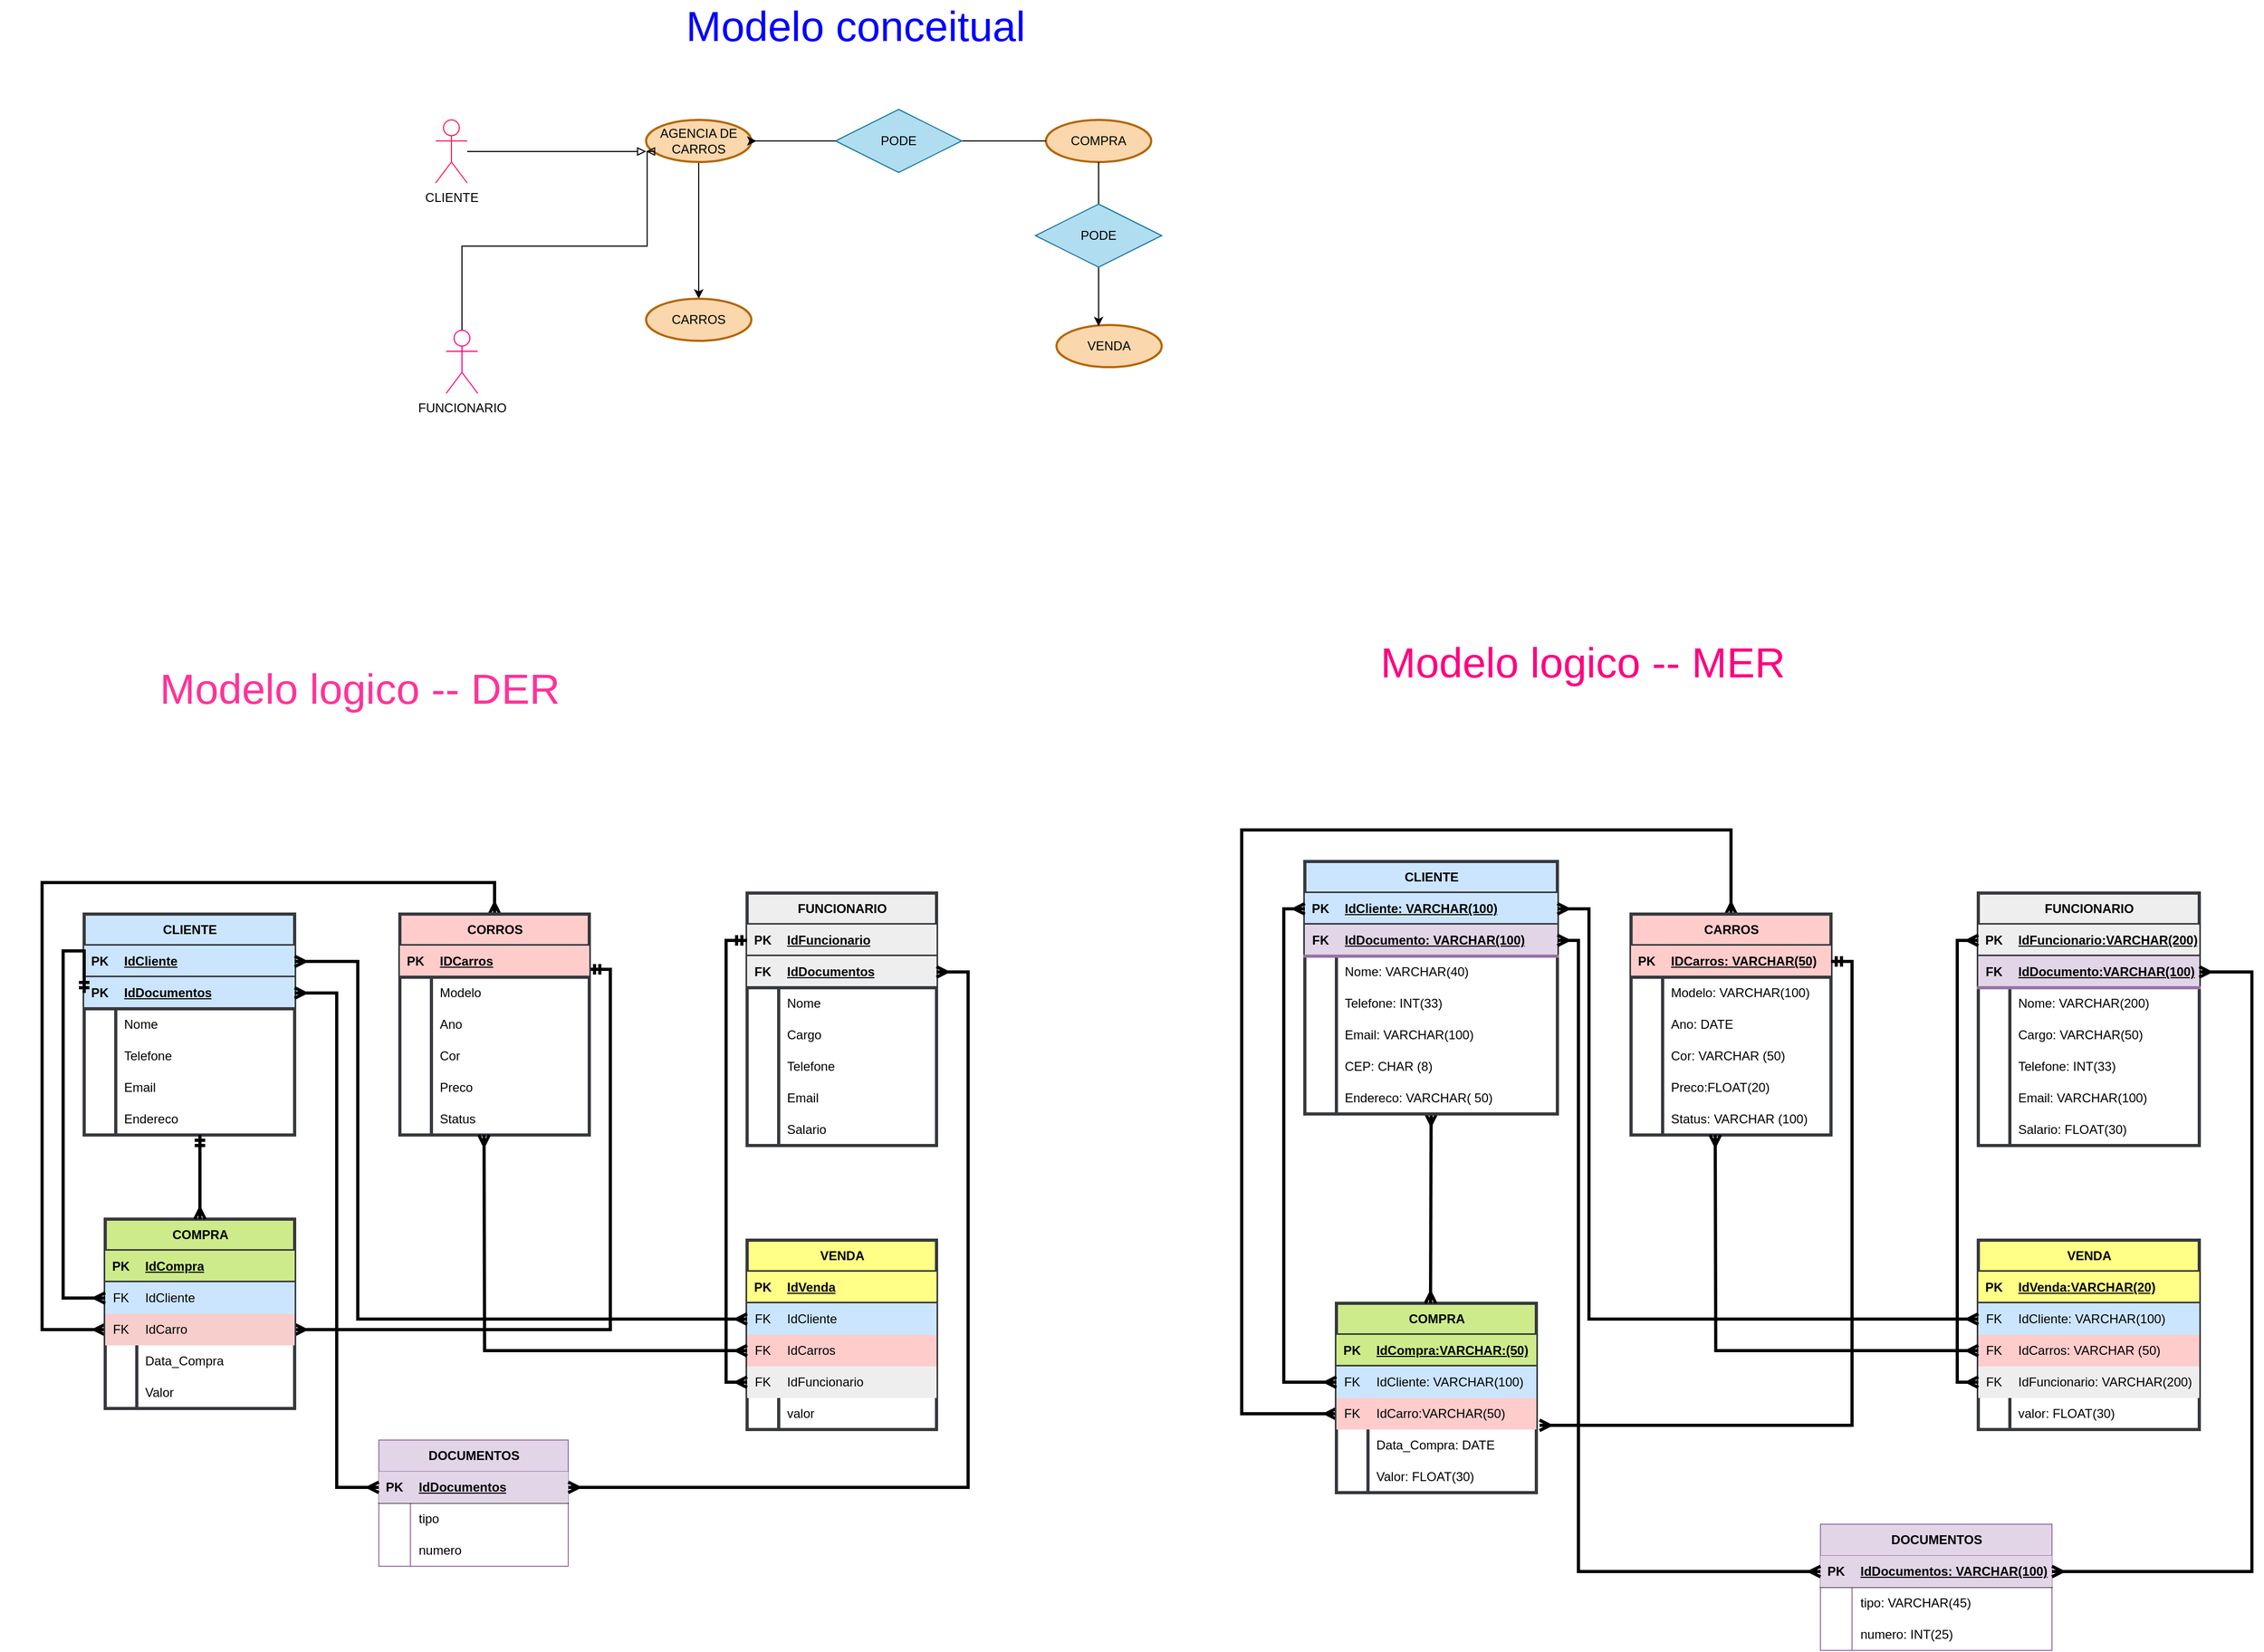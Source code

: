 <mxfile version="25.0.1">
  <diagram name="Página-1" id="hFx7h6HEWtkWnntOHLdf">
    <mxGraphModel dx="1434" dy="694" grid="1" gridSize="10" guides="1" tooltips="1" connect="1" arrows="1" fold="1" page="1" pageScale="1" pageWidth="827" pageHeight="1169" math="0" shadow="0">
      <root>
        <mxCell id="0" />
        <mxCell id="1" parent="0" />
        <mxCell id="RMY5lfjtY7frIpQ6K4_l-107" value="" style="group" parent="1" connectable="0" vertex="1">
          <mxGeometry x="30" y="840" width="1144" height="760" as="geometry" />
        </mxCell>
        <mxCell id="KBQBLm4uQ0bAToUBcnGY-166" value="" style="group;strokeWidth=3;" parent="RMY5lfjtY7frIpQ6K4_l-107" vertex="1" connectable="0">
          <mxGeometry x="100" y="70" width="790" height="520" as="geometry" />
        </mxCell>
        <mxCell id="6AUhQzMlOmZQlcCpa7H3-75" style="edgeStyle=orthogonalEdgeStyle;rounded=0;orthogonalLoop=1;jettySize=auto;html=1;exitX=1;exitY=0.25;exitDx=0;exitDy=0;entryX=1;entryY=0.5;entryDx=0;entryDy=0;strokeWidth=3;startArrow=ERmandOne;startFill=0;endArrow=ERmany;endFill=0;" parent="KBQBLm4uQ0bAToUBcnGY-166" source="KBQBLm4uQ0bAToUBcnGY-77" target="KBQBLm4uQ0bAToUBcnGY-125" edge="1">
          <mxGeometry relative="1" as="geometry" />
        </mxCell>
        <mxCell id="_nEDCFLfQMBe8RAMHND7-1" style="edgeStyle=orthogonalEdgeStyle;rounded=0;orthogonalLoop=1;jettySize=auto;html=1;exitX=0.5;exitY=0;exitDx=0;exitDy=0;entryX=0;entryY=0.5;entryDx=0;entryDy=0;strokeWidth=3;startArrow=ERmany;startFill=0;endArrow=ERmany;endFill=0;" edge="1" parent="KBQBLm4uQ0bAToUBcnGY-166" source="KBQBLm4uQ0bAToUBcnGY-77" target="KBQBLm4uQ0bAToUBcnGY-125">
          <mxGeometry relative="1" as="geometry">
            <Array as="points">
              <mxPoint x="370" y="-10" />
              <mxPoint x="-60" y="-10" />
              <mxPoint x="-60" y="415" />
            </Array>
          </mxGeometry>
        </mxCell>
        <mxCell id="KBQBLm4uQ0bAToUBcnGY-77" value="CORROS" style="shape=table;startSize=30;container=1;collapsible=1;childLayout=tableLayout;fixedRows=1;rowLines=0;fontStyle=1;align=center;resizeLast=1;html=1;fillColor=#ffcccc;strokeColor=#36393d;strokeWidth=3;" parent="KBQBLm4uQ0bAToUBcnGY-166" vertex="1">
          <mxGeometry x="280" y="20" width="180" height="210" as="geometry" />
        </mxCell>
        <mxCell id="KBQBLm4uQ0bAToUBcnGY-78" value="" style="shape=tableRow;horizontal=0;startSize=0;swimlaneHead=0;swimlaneBody=0;fillColor=#ffcccc;collapsible=0;dropTarget=0;points=[[0,0.5],[1,0.5]];portConstraint=eastwest;top=0;left=0;right=0;bottom=1;strokeColor=#36393d;strokeWidth=3;" parent="KBQBLm4uQ0bAToUBcnGY-77" vertex="1">
          <mxGeometry y="30" width="180" height="30" as="geometry" />
        </mxCell>
        <mxCell id="KBQBLm4uQ0bAToUBcnGY-79" value="PK" style="shape=partialRectangle;connectable=0;fillColor=none;top=0;left=0;bottom=0;right=0;fontStyle=1;overflow=hidden;whiteSpace=wrap;html=1;strokeWidth=3;" parent="KBQBLm4uQ0bAToUBcnGY-78" vertex="1">
          <mxGeometry width="30" height="30" as="geometry">
            <mxRectangle width="30" height="30" as="alternateBounds" />
          </mxGeometry>
        </mxCell>
        <mxCell id="KBQBLm4uQ0bAToUBcnGY-80" value="IDCarros" style="shape=partialRectangle;connectable=0;fillColor=none;top=0;left=0;bottom=0;right=0;align=left;spacingLeft=6;fontStyle=5;overflow=hidden;whiteSpace=wrap;html=1;strokeWidth=3;" parent="KBQBLm4uQ0bAToUBcnGY-78" vertex="1">
          <mxGeometry x="30" width="150" height="30" as="geometry">
            <mxRectangle width="150" height="30" as="alternateBounds" />
          </mxGeometry>
        </mxCell>
        <mxCell id="KBQBLm4uQ0bAToUBcnGY-81" value="" style="shape=tableRow;horizontal=0;startSize=0;swimlaneHead=0;swimlaneBody=0;fillColor=none;collapsible=0;dropTarget=0;points=[[0,0.5],[1,0.5]];portConstraint=eastwest;top=0;left=0;right=0;bottom=0;strokeWidth=3;" parent="KBQBLm4uQ0bAToUBcnGY-77" vertex="1">
          <mxGeometry y="60" width="180" height="30" as="geometry" />
        </mxCell>
        <mxCell id="KBQBLm4uQ0bAToUBcnGY-82" value="" style="shape=partialRectangle;connectable=0;fillColor=none;top=0;left=0;bottom=0;right=0;editable=1;overflow=hidden;whiteSpace=wrap;html=1;strokeWidth=3;" parent="KBQBLm4uQ0bAToUBcnGY-81" vertex="1">
          <mxGeometry width="30" height="30" as="geometry">
            <mxRectangle width="30" height="30" as="alternateBounds" />
          </mxGeometry>
        </mxCell>
        <mxCell id="KBQBLm4uQ0bAToUBcnGY-83" value="Modelo" style="shape=partialRectangle;connectable=0;fillColor=none;top=0;left=0;bottom=0;right=0;align=left;spacingLeft=6;overflow=hidden;whiteSpace=wrap;html=1;strokeWidth=3;" parent="KBQBLm4uQ0bAToUBcnGY-81" vertex="1">
          <mxGeometry x="30" width="150" height="30" as="geometry">
            <mxRectangle width="150" height="30" as="alternateBounds" />
          </mxGeometry>
        </mxCell>
        <mxCell id="KBQBLm4uQ0bAToUBcnGY-84" value="" style="shape=tableRow;horizontal=0;startSize=0;swimlaneHead=0;swimlaneBody=0;fillColor=none;collapsible=0;dropTarget=0;points=[[0,0.5],[1,0.5]];portConstraint=eastwest;top=0;left=0;right=0;bottom=0;strokeWidth=3;" parent="KBQBLm4uQ0bAToUBcnGY-77" vertex="1">
          <mxGeometry y="90" width="180" height="30" as="geometry" />
        </mxCell>
        <mxCell id="KBQBLm4uQ0bAToUBcnGY-85" value="" style="shape=partialRectangle;connectable=0;fillColor=none;top=0;left=0;bottom=0;right=0;editable=1;overflow=hidden;whiteSpace=wrap;html=1;strokeWidth=3;" parent="KBQBLm4uQ0bAToUBcnGY-84" vertex="1">
          <mxGeometry width="30" height="30" as="geometry">
            <mxRectangle width="30" height="30" as="alternateBounds" />
          </mxGeometry>
        </mxCell>
        <mxCell id="KBQBLm4uQ0bAToUBcnGY-86" value="Ano" style="shape=partialRectangle;connectable=0;fillColor=none;top=0;left=0;bottom=0;right=0;align=left;spacingLeft=6;overflow=hidden;whiteSpace=wrap;html=1;strokeWidth=3;" parent="KBQBLm4uQ0bAToUBcnGY-84" vertex="1">
          <mxGeometry x="30" width="150" height="30" as="geometry">
            <mxRectangle width="150" height="30" as="alternateBounds" />
          </mxGeometry>
        </mxCell>
        <mxCell id="KBQBLm4uQ0bAToUBcnGY-87" value="" style="shape=tableRow;horizontal=0;startSize=0;swimlaneHead=0;swimlaneBody=0;fillColor=none;collapsible=0;dropTarget=0;points=[[0,0.5],[1,0.5]];portConstraint=eastwest;top=0;left=0;right=0;bottom=0;strokeWidth=3;" parent="KBQBLm4uQ0bAToUBcnGY-77" vertex="1">
          <mxGeometry y="120" width="180" height="30" as="geometry" />
        </mxCell>
        <mxCell id="KBQBLm4uQ0bAToUBcnGY-88" value="" style="shape=partialRectangle;connectable=0;fillColor=none;top=0;left=0;bottom=0;right=0;editable=1;overflow=hidden;whiteSpace=wrap;html=1;strokeWidth=3;" parent="KBQBLm4uQ0bAToUBcnGY-87" vertex="1">
          <mxGeometry width="30" height="30" as="geometry">
            <mxRectangle width="30" height="30" as="alternateBounds" />
          </mxGeometry>
        </mxCell>
        <mxCell id="KBQBLm4uQ0bAToUBcnGY-89" value="Cor" style="shape=partialRectangle;connectable=0;fillColor=none;top=0;left=0;bottom=0;right=0;align=left;spacingLeft=6;overflow=hidden;whiteSpace=wrap;html=1;strokeWidth=3;" parent="KBQBLm4uQ0bAToUBcnGY-87" vertex="1">
          <mxGeometry x="30" width="150" height="30" as="geometry">
            <mxRectangle width="150" height="30" as="alternateBounds" />
          </mxGeometry>
        </mxCell>
        <mxCell id="KBQBLm4uQ0bAToUBcnGY-90" value="" style="shape=tableRow;horizontal=0;startSize=0;swimlaneHead=0;swimlaneBody=0;fillColor=none;collapsible=0;dropTarget=0;points=[[0,0.5],[1,0.5]];portConstraint=eastwest;top=0;left=0;right=0;bottom=0;strokeWidth=3;" parent="KBQBLm4uQ0bAToUBcnGY-77" vertex="1">
          <mxGeometry y="150" width="180" height="30" as="geometry" />
        </mxCell>
        <mxCell id="KBQBLm4uQ0bAToUBcnGY-91" value="" style="shape=partialRectangle;connectable=0;fillColor=none;top=0;left=0;bottom=0;right=0;editable=1;overflow=hidden;whiteSpace=wrap;html=1;strokeWidth=3;" parent="KBQBLm4uQ0bAToUBcnGY-90" vertex="1">
          <mxGeometry width="30" height="30" as="geometry">
            <mxRectangle width="30" height="30" as="alternateBounds" />
          </mxGeometry>
        </mxCell>
        <mxCell id="KBQBLm4uQ0bAToUBcnGY-92" value="Preco" style="shape=partialRectangle;connectable=0;fillColor=none;top=0;left=0;bottom=0;right=0;align=left;spacingLeft=6;overflow=hidden;whiteSpace=wrap;html=1;strokeWidth=3;" parent="KBQBLm4uQ0bAToUBcnGY-90" vertex="1">
          <mxGeometry x="30" width="150" height="30" as="geometry">
            <mxRectangle width="150" height="30" as="alternateBounds" />
          </mxGeometry>
        </mxCell>
        <mxCell id="KBQBLm4uQ0bAToUBcnGY-93" value="" style="shape=tableRow;horizontal=0;startSize=0;swimlaneHead=0;swimlaneBody=0;fillColor=none;collapsible=0;dropTarget=0;points=[[0,0.5],[1,0.5]];portConstraint=eastwest;top=0;left=0;right=0;bottom=0;strokeWidth=3;" parent="KBQBLm4uQ0bAToUBcnGY-77" vertex="1">
          <mxGeometry y="180" width="180" height="30" as="geometry" />
        </mxCell>
        <mxCell id="KBQBLm4uQ0bAToUBcnGY-94" value="" style="shape=partialRectangle;connectable=0;fillColor=none;top=0;left=0;bottom=0;right=0;editable=1;overflow=hidden;whiteSpace=wrap;html=1;strokeWidth=3;" parent="KBQBLm4uQ0bAToUBcnGY-93" vertex="1">
          <mxGeometry width="30" height="30" as="geometry">
            <mxRectangle width="30" height="30" as="alternateBounds" />
          </mxGeometry>
        </mxCell>
        <mxCell id="KBQBLm4uQ0bAToUBcnGY-95" value="Status" style="shape=partialRectangle;connectable=0;fillColor=none;top=0;left=0;bottom=0;right=0;align=left;spacingLeft=6;overflow=hidden;whiteSpace=wrap;html=1;strokeWidth=3;" parent="KBQBLm4uQ0bAToUBcnGY-93" vertex="1">
          <mxGeometry x="30" width="150" height="30" as="geometry">
            <mxRectangle width="150" height="30" as="alternateBounds" />
          </mxGeometry>
        </mxCell>
        <mxCell id="KBQBLm4uQ0bAToUBcnGY-96" value="FUNCIONARIO" style="shape=table;startSize=30;container=1;collapsible=1;childLayout=tableLayout;fixedRows=1;rowLines=0;fontStyle=1;align=center;resizeLast=1;html=1;fillColor=#eeeeee;strokeColor=#36393d;strokeWidth=3;" parent="KBQBLm4uQ0bAToUBcnGY-166" vertex="1">
          <mxGeometry x="610" width="180" height="240" as="geometry" />
        </mxCell>
        <mxCell id="KBQBLm4uQ0bAToUBcnGY-97" value="" style="shape=tableRow;horizontal=0;startSize=0;swimlaneHead=0;swimlaneBody=0;fillColor=#eeeeee;collapsible=0;dropTarget=0;points=[[0,0.5],[1,0.5]];portConstraint=eastwest;top=0;left=0;right=0;bottom=1;strokeColor=#36393d;strokeWidth=3;" parent="KBQBLm4uQ0bAToUBcnGY-96" vertex="1">
          <mxGeometry y="30" width="180" height="30" as="geometry" />
        </mxCell>
        <mxCell id="KBQBLm4uQ0bAToUBcnGY-98" value="PK" style="shape=partialRectangle;connectable=0;fillColor=none;top=0;left=0;bottom=0;right=0;fontStyle=1;overflow=hidden;whiteSpace=wrap;html=1;strokeWidth=3;" parent="KBQBLm4uQ0bAToUBcnGY-97" vertex="1">
          <mxGeometry width="30" height="30" as="geometry">
            <mxRectangle width="30" height="30" as="alternateBounds" />
          </mxGeometry>
        </mxCell>
        <mxCell id="KBQBLm4uQ0bAToUBcnGY-99" value="IdFuncionario" style="shape=partialRectangle;connectable=0;fillColor=none;top=0;left=0;bottom=0;right=0;align=left;spacingLeft=6;fontStyle=5;overflow=hidden;whiteSpace=wrap;html=1;strokeWidth=3;" parent="KBQBLm4uQ0bAToUBcnGY-97" vertex="1">
          <mxGeometry x="30" width="150" height="30" as="geometry">
            <mxRectangle width="150" height="30" as="alternateBounds" />
          </mxGeometry>
        </mxCell>
        <mxCell id="6AUhQzMlOmZQlcCpa7H3-23" value="" style="shape=tableRow;horizontal=0;startSize=0;swimlaneHead=0;swimlaneBody=0;fillColor=#eeeeee;collapsible=0;dropTarget=0;points=[[0,0.5],[1,0.5]];portConstraint=eastwest;top=0;left=0;right=0;bottom=1;strokeColor=#36393d;strokeWidth=3;" parent="KBQBLm4uQ0bAToUBcnGY-96" vertex="1">
          <mxGeometry y="60" width="180" height="30" as="geometry" />
        </mxCell>
        <mxCell id="6AUhQzMlOmZQlcCpa7H3-24" value="FK" style="shape=partialRectangle;connectable=0;fillColor=none;top=0;left=0;bottom=0;right=0;fontStyle=1;overflow=hidden;whiteSpace=wrap;html=1;strokeWidth=3;" parent="6AUhQzMlOmZQlcCpa7H3-23" vertex="1">
          <mxGeometry width="30" height="30" as="geometry">
            <mxRectangle width="30" height="30" as="alternateBounds" />
          </mxGeometry>
        </mxCell>
        <mxCell id="6AUhQzMlOmZQlcCpa7H3-25" value="IdDocumentos" style="shape=partialRectangle;connectable=0;fillColor=none;top=0;left=0;bottom=0;right=0;align=left;spacingLeft=6;fontStyle=5;overflow=hidden;whiteSpace=wrap;html=1;strokeWidth=3;" parent="6AUhQzMlOmZQlcCpa7H3-23" vertex="1">
          <mxGeometry x="30" width="150" height="30" as="geometry">
            <mxRectangle width="150" height="30" as="alternateBounds" />
          </mxGeometry>
        </mxCell>
        <mxCell id="KBQBLm4uQ0bAToUBcnGY-100" value="" style="shape=tableRow;horizontal=0;startSize=0;swimlaneHead=0;swimlaneBody=0;fillColor=none;collapsible=0;dropTarget=0;points=[[0,0.5],[1,0.5]];portConstraint=eastwest;top=0;left=0;right=0;bottom=0;strokeWidth=3;" parent="KBQBLm4uQ0bAToUBcnGY-96" vertex="1">
          <mxGeometry y="90" width="180" height="30" as="geometry" />
        </mxCell>
        <mxCell id="KBQBLm4uQ0bAToUBcnGY-101" value="" style="shape=partialRectangle;connectable=0;fillColor=none;top=0;left=0;bottom=0;right=0;editable=1;overflow=hidden;whiteSpace=wrap;html=1;strokeWidth=3;" parent="KBQBLm4uQ0bAToUBcnGY-100" vertex="1">
          <mxGeometry width="30" height="30" as="geometry">
            <mxRectangle width="30" height="30" as="alternateBounds" />
          </mxGeometry>
        </mxCell>
        <mxCell id="KBQBLm4uQ0bAToUBcnGY-102" value="Nome" style="shape=partialRectangle;connectable=0;fillColor=none;top=0;left=0;bottom=0;right=0;align=left;spacingLeft=6;overflow=hidden;whiteSpace=wrap;html=1;strokeWidth=3;" parent="KBQBLm4uQ0bAToUBcnGY-100" vertex="1">
          <mxGeometry x="30" width="150" height="30" as="geometry">
            <mxRectangle width="150" height="30" as="alternateBounds" />
          </mxGeometry>
        </mxCell>
        <mxCell id="KBQBLm4uQ0bAToUBcnGY-103" value="" style="shape=tableRow;horizontal=0;startSize=0;swimlaneHead=0;swimlaneBody=0;fillColor=none;collapsible=0;dropTarget=0;points=[[0,0.5],[1,0.5]];portConstraint=eastwest;top=0;left=0;right=0;bottom=0;strokeWidth=3;" parent="KBQBLm4uQ0bAToUBcnGY-96" vertex="1">
          <mxGeometry y="120" width="180" height="30" as="geometry" />
        </mxCell>
        <mxCell id="KBQBLm4uQ0bAToUBcnGY-104" value="" style="shape=partialRectangle;connectable=0;fillColor=none;top=0;left=0;bottom=0;right=0;editable=1;overflow=hidden;whiteSpace=wrap;html=1;strokeWidth=3;" parent="KBQBLm4uQ0bAToUBcnGY-103" vertex="1">
          <mxGeometry width="30" height="30" as="geometry">
            <mxRectangle width="30" height="30" as="alternateBounds" />
          </mxGeometry>
        </mxCell>
        <mxCell id="KBQBLm4uQ0bAToUBcnGY-105" value="Cargo" style="shape=partialRectangle;connectable=0;fillColor=none;top=0;left=0;bottom=0;right=0;align=left;spacingLeft=6;overflow=hidden;whiteSpace=wrap;html=1;strokeWidth=3;" parent="KBQBLm4uQ0bAToUBcnGY-103" vertex="1">
          <mxGeometry x="30" width="150" height="30" as="geometry">
            <mxRectangle width="150" height="30" as="alternateBounds" />
          </mxGeometry>
        </mxCell>
        <mxCell id="KBQBLm4uQ0bAToUBcnGY-109" value="" style="shape=tableRow;horizontal=0;startSize=0;swimlaneHead=0;swimlaneBody=0;fillColor=none;collapsible=0;dropTarget=0;points=[[0,0.5],[1,0.5]];portConstraint=eastwest;top=0;left=0;right=0;bottom=0;strokeWidth=3;" parent="KBQBLm4uQ0bAToUBcnGY-96" vertex="1">
          <mxGeometry y="150" width="180" height="30" as="geometry" />
        </mxCell>
        <mxCell id="KBQBLm4uQ0bAToUBcnGY-110" value="" style="shape=partialRectangle;connectable=0;fillColor=none;top=0;left=0;bottom=0;right=0;editable=1;overflow=hidden;whiteSpace=wrap;html=1;strokeWidth=3;" parent="KBQBLm4uQ0bAToUBcnGY-109" vertex="1">
          <mxGeometry width="30" height="30" as="geometry">
            <mxRectangle width="30" height="30" as="alternateBounds" />
          </mxGeometry>
        </mxCell>
        <mxCell id="KBQBLm4uQ0bAToUBcnGY-111" value="Telefone" style="shape=partialRectangle;connectable=0;fillColor=none;top=0;left=0;bottom=0;right=0;align=left;spacingLeft=6;overflow=hidden;whiteSpace=wrap;html=1;strokeWidth=3;" parent="KBQBLm4uQ0bAToUBcnGY-109" vertex="1">
          <mxGeometry x="30" width="150" height="30" as="geometry">
            <mxRectangle width="150" height="30" as="alternateBounds" />
          </mxGeometry>
        </mxCell>
        <mxCell id="KBQBLm4uQ0bAToUBcnGY-112" value="" style="shape=tableRow;horizontal=0;startSize=0;swimlaneHead=0;swimlaneBody=0;fillColor=none;collapsible=0;dropTarget=0;points=[[0,0.5],[1,0.5]];portConstraint=eastwest;top=0;left=0;right=0;bottom=0;strokeWidth=3;" parent="KBQBLm4uQ0bAToUBcnGY-96" vertex="1">
          <mxGeometry y="180" width="180" height="30" as="geometry" />
        </mxCell>
        <mxCell id="KBQBLm4uQ0bAToUBcnGY-113" value="" style="shape=partialRectangle;connectable=0;fillColor=none;top=0;left=0;bottom=0;right=0;editable=1;overflow=hidden;whiteSpace=wrap;html=1;strokeWidth=3;" parent="KBQBLm4uQ0bAToUBcnGY-112" vertex="1">
          <mxGeometry width="30" height="30" as="geometry">
            <mxRectangle width="30" height="30" as="alternateBounds" />
          </mxGeometry>
        </mxCell>
        <mxCell id="KBQBLm4uQ0bAToUBcnGY-114" value="Email" style="shape=partialRectangle;connectable=0;fillColor=none;top=0;left=0;bottom=0;right=0;align=left;spacingLeft=6;overflow=hidden;whiteSpace=wrap;html=1;strokeWidth=3;" parent="KBQBLm4uQ0bAToUBcnGY-112" vertex="1">
          <mxGeometry x="30" width="150" height="30" as="geometry">
            <mxRectangle width="150" height="30" as="alternateBounds" />
          </mxGeometry>
        </mxCell>
        <mxCell id="KBQBLm4uQ0bAToUBcnGY-115" value="" style="shape=tableRow;horizontal=0;startSize=0;swimlaneHead=0;swimlaneBody=0;fillColor=none;collapsible=0;dropTarget=0;points=[[0,0.5],[1,0.5]];portConstraint=eastwest;top=0;left=0;right=0;bottom=0;strokeWidth=3;" parent="KBQBLm4uQ0bAToUBcnGY-96" vertex="1">
          <mxGeometry y="210" width="180" height="30" as="geometry" />
        </mxCell>
        <mxCell id="KBQBLm4uQ0bAToUBcnGY-116" value="" style="shape=partialRectangle;connectable=0;fillColor=none;top=0;left=0;bottom=0;right=0;editable=1;overflow=hidden;whiteSpace=wrap;html=1;strokeWidth=3;" parent="KBQBLm4uQ0bAToUBcnGY-115" vertex="1">
          <mxGeometry width="30" height="30" as="geometry">
            <mxRectangle width="30" height="30" as="alternateBounds" />
          </mxGeometry>
        </mxCell>
        <mxCell id="KBQBLm4uQ0bAToUBcnGY-117" value="Salario" style="shape=partialRectangle;connectable=0;fillColor=none;top=0;left=0;bottom=0;right=0;align=left;spacingLeft=6;overflow=hidden;whiteSpace=wrap;html=1;strokeWidth=3;" parent="KBQBLm4uQ0bAToUBcnGY-115" vertex="1">
          <mxGeometry x="30" width="150" height="30" as="geometry">
            <mxRectangle width="150" height="30" as="alternateBounds" />
          </mxGeometry>
        </mxCell>
        <mxCell id="KBQBLm4uQ0bAToUBcnGY-118" value="COMPRA" style="shape=table;startSize=30;container=1;collapsible=1;childLayout=tableLayout;fixedRows=1;rowLines=0;fontStyle=1;align=center;resizeLast=1;html=1;fillColor=#cdeb8b;strokeColor=#36393d;strokeWidth=3;" parent="KBQBLm4uQ0bAToUBcnGY-166" vertex="1">
          <mxGeometry y="310" width="180" height="180" as="geometry" />
        </mxCell>
        <mxCell id="KBQBLm4uQ0bAToUBcnGY-119" value="" style="shape=tableRow;horizontal=0;startSize=0;swimlaneHead=0;swimlaneBody=0;fillColor=#cdeb8b;collapsible=0;dropTarget=0;points=[[0,0.5],[1,0.5]];portConstraint=eastwest;top=0;left=0;right=0;bottom=1;strokeColor=#36393d;strokeWidth=3;" parent="KBQBLm4uQ0bAToUBcnGY-118" vertex="1">
          <mxGeometry y="30" width="180" height="30" as="geometry" />
        </mxCell>
        <mxCell id="KBQBLm4uQ0bAToUBcnGY-120" value="PK" style="shape=partialRectangle;connectable=0;fillColor=none;top=0;left=0;bottom=0;right=0;fontStyle=1;overflow=hidden;whiteSpace=wrap;html=1;strokeWidth=3;" parent="KBQBLm4uQ0bAToUBcnGY-119" vertex="1">
          <mxGeometry width="30" height="30" as="geometry">
            <mxRectangle width="30" height="30" as="alternateBounds" />
          </mxGeometry>
        </mxCell>
        <mxCell id="KBQBLm4uQ0bAToUBcnGY-121" value="IdCompra" style="shape=partialRectangle;connectable=0;fillColor=none;top=0;left=0;bottom=0;right=0;align=left;spacingLeft=6;fontStyle=5;overflow=hidden;whiteSpace=wrap;html=1;strokeWidth=3;" parent="KBQBLm4uQ0bAToUBcnGY-119" vertex="1">
          <mxGeometry x="30" width="150" height="30" as="geometry">
            <mxRectangle width="150" height="30" as="alternateBounds" />
          </mxGeometry>
        </mxCell>
        <mxCell id="KBQBLm4uQ0bAToUBcnGY-122" value="" style="shape=tableRow;horizontal=0;startSize=0;swimlaneHead=0;swimlaneBody=0;fillColor=none;collapsible=0;dropTarget=0;points=[[0,0.5],[1,0.5]];portConstraint=eastwest;top=0;left=0;right=0;bottom=0;strokeWidth=3;" parent="KBQBLm4uQ0bAToUBcnGY-118" vertex="1">
          <mxGeometry y="60" width="180" height="30" as="geometry" />
        </mxCell>
        <mxCell id="KBQBLm4uQ0bAToUBcnGY-123" value="FK" style="shape=partialRectangle;connectable=0;fillColor=#cce5ff;top=0;left=0;bottom=0;right=0;editable=1;overflow=hidden;whiteSpace=wrap;html=1;strokeColor=#36393d;strokeWidth=3;" parent="KBQBLm4uQ0bAToUBcnGY-122" vertex="1">
          <mxGeometry width="30" height="30" as="geometry">
            <mxRectangle width="30" height="30" as="alternateBounds" />
          </mxGeometry>
        </mxCell>
        <mxCell id="KBQBLm4uQ0bAToUBcnGY-124" value="IdCliente" style="shape=partialRectangle;connectable=0;fillColor=#cce5ff;top=0;left=0;bottom=0;right=0;align=left;spacingLeft=6;overflow=hidden;whiteSpace=wrap;html=1;strokeColor=#36393d;strokeWidth=3;" parent="KBQBLm4uQ0bAToUBcnGY-122" vertex="1">
          <mxGeometry x="30" width="150" height="30" as="geometry">
            <mxRectangle width="150" height="30" as="alternateBounds" />
          </mxGeometry>
        </mxCell>
        <mxCell id="KBQBLm4uQ0bAToUBcnGY-125" value="" style="shape=tableRow;horizontal=0;startSize=0;swimlaneHead=0;swimlaneBody=0;fillColor=#f8cecc;collapsible=0;dropTarget=0;points=[[0,0.5],[1,0.5]];portConstraint=eastwest;top=0;left=0;right=0;bottom=0;strokeWidth=3;strokeColor=#b85450;" parent="KBQBLm4uQ0bAToUBcnGY-118" vertex="1">
          <mxGeometry y="90" width="180" height="30" as="geometry" />
        </mxCell>
        <mxCell id="KBQBLm4uQ0bAToUBcnGY-126" value="FK" style="shape=partialRectangle;connectable=0;fillColor=none;top=0;left=0;bottom=0;right=0;editable=1;overflow=hidden;whiteSpace=wrap;html=1;strokeWidth=3;" parent="KBQBLm4uQ0bAToUBcnGY-125" vertex="1">
          <mxGeometry width="30" height="30" as="geometry">
            <mxRectangle width="30" height="30" as="alternateBounds" />
          </mxGeometry>
        </mxCell>
        <mxCell id="KBQBLm4uQ0bAToUBcnGY-127" value="IdCarro" style="shape=partialRectangle;connectable=0;fillColor=none;top=0;left=0;bottom=0;right=0;align=left;spacingLeft=6;overflow=hidden;whiteSpace=wrap;html=1;strokeWidth=3;" parent="KBQBLm4uQ0bAToUBcnGY-125" vertex="1">
          <mxGeometry x="30" width="150" height="30" as="geometry">
            <mxRectangle width="150" height="30" as="alternateBounds" />
          </mxGeometry>
        </mxCell>
        <mxCell id="KBQBLm4uQ0bAToUBcnGY-128" value="" style="shape=tableRow;horizontal=0;startSize=0;swimlaneHead=0;swimlaneBody=0;fillColor=none;collapsible=0;dropTarget=0;points=[[0,0.5],[1,0.5]];portConstraint=eastwest;top=0;left=0;right=0;bottom=0;strokeWidth=3;" parent="KBQBLm4uQ0bAToUBcnGY-118" vertex="1">
          <mxGeometry y="120" width="180" height="30" as="geometry" />
        </mxCell>
        <mxCell id="KBQBLm4uQ0bAToUBcnGY-129" value="" style="shape=partialRectangle;connectable=0;fillColor=none;top=0;left=0;bottom=0;right=0;editable=1;overflow=hidden;whiteSpace=wrap;html=1;strokeWidth=3;" parent="KBQBLm4uQ0bAToUBcnGY-128" vertex="1">
          <mxGeometry width="30" height="30" as="geometry">
            <mxRectangle width="30" height="30" as="alternateBounds" />
          </mxGeometry>
        </mxCell>
        <mxCell id="KBQBLm4uQ0bAToUBcnGY-130" value="Data_Compra" style="shape=partialRectangle;connectable=0;fillColor=none;top=0;left=0;bottom=0;right=0;align=left;spacingLeft=6;overflow=hidden;whiteSpace=wrap;html=1;strokeWidth=3;" parent="KBQBLm4uQ0bAToUBcnGY-128" vertex="1">
          <mxGeometry x="30" width="150" height="30" as="geometry">
            <mxRectangle width="150" height="30" as="alternateBounds" />
          </mxGeometry>
        </mxCell>
        <mxCell id="KBQBLm4uQ0bAToUBcnGY-131" value="" style="shape=tableRow;horizontal=0;startSize=0;swimlaneHead=0;swimlaneBody=0;fillColor=none;collapsible=0;dropTarget=0;points=[[0,0.5],[1,0.5]];portConstraint=eastwest;top=0;left=0;right=0;bottom=0;strokeWidth=3;" parent="KBQBLm4uQ0bAToUBcnGY-118" vertex="1">
          <mxGeometry y="150" width="180" height="30" as="geometry" />
        </mxCell>
        <mxCell id="KBQBLm4uQ0bAToUBcnGY-132" value="" style="shape=partialRectangle;connectable=0;fillColor=none;top=0;left=0;bottom=0;right=0;editable=1;overflow=hidden;whiteSpace=wrap;html=1;strokeWidth=3;" parent="KBQBLm4uQ0bAToUBcnGY-131" vertex="1">
          <mxGeometry width="30" height="30" as="geometry">
            <mxRectangle width="30" height="30" as="alternateBounds" />
          </mxGeometry>
        </mxCell>
        <mxCell id="KBQBLm4uQ0bAToUBcnGY-133" value="Valor" style="shape=partialRectangle;connectable=0;fillColor=none;top=0;left=0;bottom=0;right=0;align=left;spacingLeft=6;overflow=hidden;whiteSpace=wrap;html=1;strokeWidth=3;" parent="KBQBLm4uQ0bAToUBcnGY-131" vertex="1">
          <mxGeometry x="30" width="150" height="30" as="geometry">
            <mxRectangle width="150" height="30" as="alternateBounds" />
          </mxGeometry>
        </mxCell>
        <mxCell id="KBQBLm4uQ0bAToUBcnGY-134" value="VENDA" style="shape=table;startSize=30;container=1;collapsible=1;childLayout=tableLayout;fixedRows=1;rowLines=0;fontStyle=1;align=center;resizeLast=1;html=1;fillColor=#ffff88;strokeColor=#36393d;strokeWidth=3;" parent="KBQBLm4uQ0bAToUBcnGY-166" vertex="1">
          <mxGeometry x="610" y="330" width="180" height="180" as="geometry" />
        </mxCell>
        <mxCell id="KBQBLm4uQ0bAToUBcnGY-135" value="" style="shape=tableRow;horizontal=0;startSize=0;swimlaneHead=0;swimlaneBody=0;fillColor=#ffff88;collapsible=0;dropTarget=0;points=[[0,0.5],[1,0.5]];portConstraint=eastwest;top=0;left=0;right=0;bottom=1;strokeColor=#36393d;strokeWidth=3;" parent="KBQBLm4uQ0bAToUBcnGY-134" vertex="1">
          <mxGeometry y="30" width="180" height="30" as="geometry" />
        </mxCell>
        <mxCell id="KBQBLm4uQ0bAToUBcnGY-136" value="PK" style="shape=partialRectangle;connectable=0;fillColor=none;top=0;left=0;bottom=0;right=0;fontStyle=1;overflow=hidden;whiteSpace=wrap;html=1;strokeWidth=3;" parent="KBQBLm4uQ0bAToUBcnGY-135" vertex="1">
          <mxGeometry width="30" height="30" as="geometry">
            <mxRectangle width="30" height="30" as="alternateBounds" />
          </mxGeometry>
        </mxCell>
        <mxCell id="KBQBLm4uQ0bAToUBcnGY-137" value="IdVenda" style="shape=partialRectangle;connectable=0;fillColor=none;top=0;left=0;bottom=0;right=0;align=left;spacingLeft=6;fontStyle=5;overflow=hidden;whiteSpace=wrap;html=1;strokeWidth=3;" parent="KBQBLm4uQ0bAToUBcnGY-135" vertex="1">
          <mxGeometry x="30" width="150" height="30" as="geometry">
            <mxRectangle width="150" height="30" as="alternateBounds" />
          </mxGeometry>
        </mxCell>
        <mxCell id="KBQBLm4uQ0bAToUBcnGY-138" value="" style="shape=tableRow;horizontal=0;startSize=0;swimlaneHead=0;swimlaneBody=0;fillColor=#cce5ff;collapsible=0;dropTarget=0;points=[[0,0.5],[1,0.5]];portConstraint=eastwest;top=0;left=0;right=0;bottom=0;strokeColor=#36393d;strokeWidth=3;" parent="KBQBLm4uQ0bAToUBcnGY-134" vertex="1">
          <mxGeometry y="60" width="180" height="30" as="geometry" />
        </mxCell>
        <mxCell id="KBQBLm4uQ0bAToUBcnGY-139" value="FK" style="shape=partialRectangle;connectable=0;fillColor=none;top=0;left=0;bottom=0;right=0;editable=1;overflow=hidden;whiteSpace=wrap;html=1;strokeWidth=3;" parent="KBQBLm4uQ0bAToUBcnGY-138" vertex="1">
          <mxGeometry width="30" height="30" as="geometry">
            <mxRectangle width="30" height="30" as="alternateBounds" />
          </mxGeometry>
        </mxCell>
        <mxCell id="KBQBLm4uQ0bAToUBcnGY-140" value="IdCliente" style="shape=partialRectangle;connectable=0;fillColor=none;top=0;left=0;bottom=0;right=0;align=left;spacingLeft=6;overflow=hidden;whiteSpace=wrap;html=1;strokeWidth=3;" parent="KBQBLm4uQ0bAToUBcnGY-138" vertex="1">
          <mxGeometry x="30" width="150" height="30" as="geometry">
            <mxRectangle width="150" height="30" as="alternateBounds" />
          </mxGeometry>
        </mxCell>
        <mxCell id="KBQBLm4uQ0bAToUBcnGY-141" value="" style="shape=tableRow;horizontal=0;startSize=0;swimlaneHead=0;swimlaneBody=0;fillColor=#ffcccc;collapsible=0;dropTarget=0;points=[[0,0.5],[1,0.5]];portConstraint=eastwest;top=0;left=0;right=0;bottom=0;strokeColor=#36393d;strokeWidth=3;" parent="KBQBLm4uQ0bAToUBcnGY-134" vertex="1">
          <mxGeometry y="90" width="180" height="30" as="geometry" />
        </mxCell>
        <mxCell id="KBQBLm4uQ0bAToUBcnGY-142" value="FK" style="shape=partialRectangle;connectable=0;fillColor=none;top=0;left=0;bottom=0;right=0;editable=1;overflow=hidden;whiteSpace=wrap;html=1;strokeWidth=3;" parent="KBQBLm4uQ0bAToUBcnGY-141" vertex="1">
          <mxGeometry width="30" height="30" as="geometry">
            <mxRectangle width="30" height="30" as="alternateBounds" />
          </mxGeometry>
        </mxCell>
        <mxCell id="KBQBLm4uQ0bAToUBcnGY-143" value="IdCarros" style="shape=partialRectangle;connectable=0;fillColor=none;top=0;left=0;bottom=0;right=0;align=left;spacingLeft=6;overflow=hidden;whiteSpace=wrap;html=1;strokeWidth=3;" parent="KBQBLm4uQ0bAToUBcnGY-141" vertex="1">
          <mxGeometry x="30" width="150" height="30" as="geometry">
            <mxRectangle width="150" height="30" as="alternateBounds" />
          </mxGeometry>
        </mxCell>
        <mxCell id="KBQBLm4uQ0bAToUBcnGY-144" value="" style="shape=tableRow;horizontal=0;startSize=0;swimlaneHead=0;swimlaneBody=0;fillColor=#eeeeee;collapsible=0;dropTarget=0;points=[[0,0.5],[1,0.5]];portConstraint=eastwest;top=0;left=0;right=0;bottom=0;strokeColor=#36393d;strokeWidth=3;" parent="KBQBLm4uQ0bAToUBcnGY-134" vertex="1">
          <mxGeometry y="120" width="180" height="30" as="geometry" />
        </mxCell>
        <mxCell id="KBQBLm4uQ0bAToUBcnGY-145" value="FK" style="shape=partialRectangle;connectable=0;fillColor=none;top=0;left=0;bottom=0;right=0;editable=1;overflow=hidden;whiteSpace=wrap;html=1;strokeWidth=3;" parent="KBQBLm4uQ0bAToUBcnGY-144" vertex="1">
          <mxGeometry width="30" height="30" as="geometry">
            <mxRectangle width="30" height="30" as="alternateBounds" />
          </mxGeometry>
        </mxCell>
        <mxCell id="KBQBLm4uQ0bAToUBcnGY-146" value="IdFuncionario" style="shape=partialRectangle;connectable=0;fillColor=none;top=0;left=0;bottom=0;right=0;align=left;spacingLeft=6;overflow=hidden;whiteSpace=wrap;html=1;strokeWidth=3;" parent="KBQBLm4uQ0bAToUBcnGY-144" vertex="1">
          <mxGeometry x="30" width="150" height="30" as="geometry">
            <mxRectangle width="150" height="30" as="alternateBounds" />
          </mxGeometry>
        </mxCell>
        <mxCell id="KBQBLm4uQ0bAToUBcnGY-147" value="" style="shape=tableRow;horizontal=0;startSize=0;swimlaneHead=0;swimlaneBody=0;fillColor=none;collapsible=0;dropTarget=0;points=[[0,0.5],[1,0.5]];portConstraint=eastwest;top=0;left=0;right=0;bottom=0;strokeWidth=3;" parent="KBQBLm4uQ0bAToUBcnGY-134" vertex="1">
          <mxGeometry y="150" width="180" height="30" as="geometry" />
        </mxCell>
        <mxCell id="KBQBLm4uQ0bAToUBcnGY-148" value="" style="shape=partialRectangle;connectable=0;fillColor=none;top=0;left=0;bottom=0;right=0;editable=1;overflow=hidden;whiteSpace=wrap;html=1;strokeWidth=3;" parent="KBQBLm4uQ0bAToUBcnGY-147" vertex="1">
          <mxGeometry width="30" height="30" as="geometry">
            <mxRectangle width="30" height="30" as="alternateBounds" />
          </mxGeometry>
        </mxCell>
        <mxCell id="KBQBLm4uQ0bAToUBcnGY-149" value="valor" style="shape=partialRectangle;connectable=0;fillColor=none;top=0;left=0;bottom=0;right=0;align=left;spacingLeft=6;overflow=hidden;whiteSpace=wrap;html=1;strokeWidth=3;" parent="KBQBLm4uQ0bAToUBcnGY-147" vertex="1">
          <mxGeometry x="30" width="150" height="30" as="geometry">
            <mxRectangle width="150" height="30" as="alternateBounds" />
          </mxGeometry>
        </mxCell>
        <mxCell id="KBQBLm4uQ0bAToUBcnGY-164" style="edgeStyle=orthogonalEdgeStyle;rounded=0;orthogonalLoop=1;jettySize=auto;html=1;exitX=0;exitY=0.5;exitDx=0;exitDy=0;startArrow=ERmany;startFill=0;endArrow=ERmany;endFill=0;strokeWidth=3;" parent="KBQBLm4uQ0bAToUBcnGY-166" source="KBQBLm4uQ0bAToUBcnGY-141" edge="1">
          <mxGeometry relative="1" as="geometry">
            <mxPoint x="360" y="230" as="targetPoint" />
          </mxGeometry>
        </mxCell>
        <mxCell id="KBQBLm4uQ0bAToUBcnGY-165" style="edgeStyle=orthogonalEdgeStyle;rounded=0;orthogonalLoop=1;jettySize=auto;html=1;entryX=0;entryY=0.5;entryDx=0;entryDy=0;startArrow=ERmandOne;startFill=0;endArrow=ERmany;endFill=0;strokeWidth=3;" parent="KBQBLm4uQ0bAToUBcnGY-166" source="KBQBLm4uQ0bAToUBcnGY-97" target="KBQBLm4uQ0bAToUBcnGY-144" edge="1">
          <mxGeometry relative="1" as="geometry" />
        </mxCell>
        <mxCell id="6AUhQzMlOmZQlcCpa7H3-7" value="DOCUMENTOS" style="shape=table;startSize=30;container=1;collapsible=1;childLayout=tableLayout;fixedRows=1;rowLines=0;fontStyle=1;align=center;resizeLast=1;html=1;fillColor=#e1d5e7;strokeColor=#9673a6;" parent="RMY5lfjtY7frIpQ6K4_l-107" vertex="1">
          <mxGeometry x="360" y="590" width="180" height="120" as="geometry" />
        </mxCell>
        <mxCell id="6AUhQzMlOmZQlcCpa7H3-8" value="" style="shape=tableRow;horizontal=0;startSize=0;swimlaneHead=0;swimlaneBody=0;fillColor=none;collapsible=0;dropTarget=0;points=[[0,0.5],[1,0.5]];portConstraint=eastwest;top=0;left=0;right=0;bottom=1;" parent="6AUhQzMlOmZQlcCpa7H3-7" vertex="1">
          <mxGeometry y="30" width="180" height="30" as="geometry" />
        </mxCell>
        <mxCell id="6AUhQzMlOmZQlcCpa7H3-9" value="PK" style="shape=partialRectangle;connectable=0;fillColor=#e1d5e7;top=0;left=0;bottom=0;right=0;fontStyle=1;overflow=hidden;whiteSpace=wrap;html=1;strokeColor=#9673a6;" parent="6AUhQzMlOmZQlcCpa7H3-8" vertex="1">
          <mxGeometry width="30" height="30" as="geometry">
            <mxRectangle width="30" height="30" as="alternateBounds" />
          </mxGeometry>
        </mxCell>
        <mxCell id="6AUhQzMlOmZQlcCpa7H3-10" value="IdDocumentos" style="shape=partialRectangle;connectable=0;fillColor=#e1d5e7;top=0;left=0;bottom=0;right=0;align=left;spacingLeft=6;fontStyle=5;overflow=hidden;whiteSpace=wrap;html=1;strokeColor=#9673a6;" parent="6AUhQzMlOmZQlcCpa7H3-8" vertex="1">
          <mxGeometry x="30" width="150" height="30" as="geometry">
            <mxRectangle width="150" height="30" as="alternateBounds" />
          </mxGeometry>
        </mxCell>
        <mxCell id="6AUhQzMlOmZQlcCpa7H3-17" value="" style="shape=tableRow;horizontal=0;startSize=0;swimlaneHead=0;swimlaneBody=0;fillColor=none;collapsible=0;dropTarget=0;points=[[0,0.5],[1,0.5]];portConstraint=eastwest;top=0;left=0;right=0;bottom=0;" parent="6AUhQzMlOmZQlcCpa7H3-7" vertex="1">
          <mxGeometry y="60" width="180" height="30" as="geometry" />
        </mxCell>
        <mxCell id="6AUhQzMlOmZQlcCpa7H3-18" value="" style="shape=partialRectangle;connectable=0;fillColor=none;top=0;left=0;bottom=0;right=0;editable=1;overflow=hidden;whiteSpace=wrap;html=1;" parent="6AUhQzMlOmZQlcCpa7H3-17" vertex="1">
          <mxGeometry width="30" height="30" as="geometry">
            <mxRectangle width="30" height="30" as="alternateBounds" />
          </mxGeometry>
        </mxCell>
        <mxCell id="6AUhQzMlOmZQlcCpa7H3-19" value="tipo" style="shape=partialRectangle;connectable=0;fillColor=none;top=0;left=0;bottom=0;right=0;align=left;spacingLeft=6;overflow=hidden;whiteSpace=wrap;html=1;" parent="6AUhQzMlOmZQlcCpa7H3-17" vertex="1">
          <mxGeometry x="30" width="150" height="30" as="geometry">
            <mxRectangle width="150" height="30" as="alternateBounds" />
          </mxGeometry>
        </mxCell>
        <mxCell id="6AUhQzMlOmZQlcCpa7H3-20" value="" style="shape=tableRow;horizontal=0;startSize=0;swimlaneHead=0;swimlaneBody=0;fillColor=none;collapsible=0;dropTarget=0;points=[[0,0.5],[1,0.5]];portConstraint=eastwest;top=0;left=0;right=0;bottom=0;" parent="6AUhQzMlOmZQlcCpa7H3-7" vertex="1">
          <mxGeometry y="90" width="180" height="30" as="geometry" />
        </mxCell>
        <mxCell id="6AUhQzMlOmZQlcCpa7H3-21" value="" style="shape=partialRectangle;connectable=0;fillColor=none;top=0;left=0;bottom=0;right=0;editable=1;overflow=hidden;whiteSpace=wrap;html=1;" parent="6AUhQzMlOmZQlcCpa7H3-20" vertex="1">
          <mxGeometry width="30" height="30" as="geometry">
            <mxRectangle width="30" height="30" as="alternateBounds" />
          </mxGeometry>
        </mxCell>
        <mxCell id="6AUhQzMlOmZQlcCpa7H3-22" value="numero" style="shape=partialRectangle;connectable=0;fillColor=none;top=0;left=0;bottom=0;right=0;align=left;spacingLeft=6;overflow=hidden;whiteSpace=wrap;html=1;" parent="6AUhQzMlOmZQlcCpa7H3-20" vertex="1">
          <mxGeometry x="30" width="150" height="30" as="geometry">
            <mxRectangle width="150" height="30" as="alternateBounds" />
          </mxGeometry>
        </mxCell>
        <mxCell id="6AUhQzMlOmZQlcCpa7H3-43" style="edgeStyle=orthogonalEdgeStyle;rounded=0;orthogonalLoop=1;jettySize=auto;html=1;exitX=1;exitY=0.5;exitDx=0;exitDy=0;entryX=1;entryY=0.5;entryDx=0;entryDy=0;strokeWidth=3;startArrow=ERmany;startFill=0;endArrow=ERmany;endFill=0;" parent="RMY5lfjtY7frIpQ6K4_l-107" source="6AUhQzMlOmZQlcCpa7H3-23" target="6AUhQzMlOmZQlcCpa7H3-8" edge="1">
          <mxGeometry relative="1" as="geometry">
            <Array as="points">
              <mxPoint x="920" y="145" />
              <mxPoint x="920" y="635" />
            </Array>
          </mxGeometry>
        </mxCell>
        <mxCell id="KBQBLm4uQ0bAToUBcnGY-55" value="CLIENTE" style="shape=table;startSize=30;container=1;collapsible=1;childLayout=tableLayout;fixedRows=1;rowLines=0;fontStyle=1;align=center;resizeLast=1;html=1;fillColor=#cce5ff;strokeColor=#36393d;strokeWidth=3;" parent="RMY5lfjtY7frIpQ6K4_l-107" vertex="1">
          <mxGeometry x="80" y="90" width="200" height="210" as="geometry" />
        </mxCell>
        <mxCell id="6AUhQzMlOmZQlcCpa7H3-26" value="" style="shape=tableRow;horizontal=0;startSize=0;swimlaneHead=0;swimlaneBody=0;fillColor=#cce5ff;collapsible=0;dropTarget=0;points=[[0,0.5],[1,0.5]];portConstraint=eastwest;top=0;left=0;right=0;bottom=1;strokeColor=#36393d;strokeWidth=3;" parent="KBQBLm4uQ0bAToUBcnGY-55" vertex="1">
          <mxGeometry y="30" width="200" height="30" as="geometry" />
        </mxCell>
        <mxCell id="6AUhQzMlOmZQlcCpa7H3-27" value="PK" style="shape=partialRectangle;connectable=0;fillColor=none;top=0;left=0;bottom=0;right=0;fontStyle=1;overflow=hidden;whiteSpace=wrap;html=1;strokeWidth=3;" parent="6AUhQzMlOmZQlcCpa7H3-26" vertex="1">
          <mxGeometry width="30" height="30" as="geometry">
            <mxRectangle width="30" height="30" as="alternateBounds" />
          </mxGeometry>
        </mxCell>
        <mxCell id="6AUhQzMlOmZQlcCpa7H3-28" value="IdCliente" style="shape=partialRectangle;connectable=0;fillColor=none;top=0;left=0;bottom=0;right=0;align=left;spacingLeft=6;fontStyle=5;overflow=hidden;whiteSpace=wrap;html=1;strokeWidth=3;" parent="6AUhQzMlOmZQlcCpa7H3-26" vertex="1">
          <mxGeometry x="30" width="170" height="30" as="geometry">
            <mxRectangle width="170" height="30" as="alternateBounds" />
          </mxGeometry>
        </mxCell>
        <mxCell id="KBQBLm4uQ0bAToUBcnGY-56" value="" style="shape=tableRow;horizontal=0;startSize=0;swimlaneHead=0;swimlaneBody=0;fillColor=#cce5ff;collapsible=0;dropTarget=0;points=[[0,0.5],[1,0.5]];portConstraint=eastwest;top=0;left=0;right=0;bottom=1;strokeColor=#36393d;strokeWidth=3;" parent="KBQBLm4uQ0bAToUBcnGY-55" vertex="1">
          <mxGeometry y="60" width="200" height="30" as="geometry" />
        </mxCell>
        <mxCell id="KBQBLm4uQ0bAToUBcnGY-57" value="PK" style="shape=partialRectangle;connectable=0;fillColor=none;top=0;left=0;bottom=0;right=0;fontStyle=1;overflow=hidden;whiteSpace=wrap;html=1;strokeWidth=3;" parent="KBQBLm4uQ0bAToUBcnGY-56" vertex="1">
          <mxGeometry width="30" height="30" as="geometry">
            <mxRectangle width="30" height="30" as="alternateBounds" />
          </mxGeometry>
        </mxCell>
        <mxCell id="KBQBLm4uQ0bAToUBcnGY-58" value="IdDocumentos" style="shape=partialRectangle;connectable=0;fillColor=none;top=0;left=0;bottom=0;right=0;align=left;spacingLeft=6;fontStyle=5;overflow=hidden;whiteSpace=wrap;html=1;strokeWidth=3;" parent="KBQBLm4uQ0bAToUBcnGY-56" vertex="1">
          <mxGeometry x="30" width="170" height="30" as="geometry">
            <mxRectangle width="170" height="30" as="alternateBounds" />
          </mxGeometry>
        </mxCell>
        <mxCell id="KBQBLm4uQ0bAToUBcnGY-59" value="" style="shape=tableRow;horizontal=0;startSize=0;swimlaneHead=0;swimlaneBody=0;fillColor=none;collapsible=0;dropTarget=0;points=[[0,0.5],[1,0.5]];portConstraint=eastwest;top=0;left=0;right=0;bottom=0;strokeWidth=3;" parent="KBQBLm4uQ0bAToUBcnGY-55" vertex="1">
          <mxGeometry y="90" width="200" height="30" as="geometry" />
        </mxCell>
        <mxCell id="KBQBLm4uQ0bAToUBcnGY-60" value="" style="shape=partialRectangle;connectable=0;fillColor=none;top=0;left=0;bottom=0;right=0;editable=1;overflow=hidden;whiteSpace=wrap;html=1;strokeWidth=3;" parent="KBQBLm4uQ0bAToUBcnGY-59" vertex="1">
          <mxGeometry width="30" height="30" as="geometry">
            <mxRectangle width="30" height="30" as="alternateBounds" />
          </mxGeometry>
        </mxCell>
        <mxCell id="KBQBLm4uQ0bAToUBcnGY-61" value="Nome" style="shape=partialRectangle;connectable=0;fillColor=none;top=0;left=0;bottom=0;right=0;align=left;spacingLeft=6;overflow=hidden;whiteSpace=wrap;html=1;strokeWidth=3;" parent="KBQBLm4uQ0bAToUBcnGY-59" vertex="1">
          <mxGeometry x="30" width="170" height="30" as="geometry">
            <mxRectangle width="170" height="30" as="alternateBounds" />
          </mxGeometry>
        </mxCell>
        <mxCell id="KBQBLm4uQ0bAToUBcnGY-65" value="" style="shape=tableRow;horizontal=0;startSize=0;swimlaneHead=0;swimlaneBody=0;fillColor=none;collapsible=0;dropTarget=0;points=[[0,0.5],[1,0.5]];portConstraint=eastwest;top=0;left=0;right=0;bottom=0;strokeWidth=3;" parent="KBQBLm4uQ0bAToUBcnGY-55" vertex="1">
          <mxGeometry y="120" width="200" height="30" as="geometry" />
        </mxCell>
        <mxCell id="KBQBLm4uQ0bAToUBcnGY-66" value="" style="shape=partialRectangle;connectable=0;fillColor=none;top=0;left=0;bottom=0;right=0;editable=1;overflow=hidden;whiteSpace=wrap;html=1;strokeWidth=3;" parent="KBQBLm4uQ0bAToUBcnGY-65" vertex="1">
          <mxGeometry width="30" height="30" as="geometry">
            <mxRectangle width="30" height="30" as="alternateBounds" />
          </mxGeometry>
        </mxCell>
        <mxCell id="KBQBLm4uQ0bAToUBcnGY-67" value="Telefone" style="shape=partialRectangle;connectable=0;fillColor=none;top=0;left=0;bottom=0;right=0;align=left;spacingLeft=6;overflow=hidden;whiteSpace=wrap;html=1;strokeWidth=3;" parent="KBQBLm4uQ0bAToUBcnGY-65" vertex="1">
          <mxGeometry x="30" width="170" height="30" as="geometry">
            <mxRectangle width="170" height="30" as="alternateBounds" />
          </mxGeometry>
        </mxCell>
        <mxCell id="KBQBLm4uQ0bAToUBcnGY-68" value="" style="shape=tableRow;horizontal=0;startSize=0;swimlaneHead=0;swimlaneBody=0;fillColor=none;collapsible=0;dropTarget=0;points=[[0,0.5],[1,0.5]];portConstraint=eastwest;top=0;left=0;right=0;bottom=0;strokeWidth=3;" parent="KBQBLm4uQ0bAToUBcnGY-55" vertex="1">
          <mxGeometry y="150" width="200" height="30" as="geometry" />
        </mxCell>
        <mxCell id="KBQBLm4uQ0bAToUBcnGY-69" value="" style="shape=partialRectangle;connectable=0;fillColor=none;top=0;left=0;bottom=0;right=0;editable=1;overflow=hidden;whiteSpace=wrap;html=1;strokeWidth=3;" parent="KBQBLm4uQ0bAToUBcnGY-68" vertex="1">
          <mxGeometry width="30" height="30" as="geometry">
            <mxRectangle width="30" height="30" as="alternateBounds" />
          </mxGeometry>
        </mxCell>
        <mxCell id="KBQBLm4uQ0bAToUBcnGY-70" value="Email" style="shape=partialRectangle;connectable=0;fillColor=none;top=0;left=0;bottom=0;right=0;align=left;spacingLeft=6;overflow=hidden;whiteSpace=wrap;html=1;strokeWidth=3;" parent="KBQBLm4uQ0bAToUBcnGY-68" vertex="1">
          <mxGeometry x="30" width="170" height="30" as="geometry">
            <mxRectangle width="170" height="30" as="alternateBounds" />
          </mxGeometry>
        </mxCell>
        <mxCell id="KBQBLm4uQ0bAToUBcnGY-71" value="" style="shape=tableRow;horizontal=0;startSize=0;swimlaneHead=0;swimlaneBody=0;fillColor=none;collapsible=0;dropTarget=0;points=[[0,0.5],[1,0.5]];portConstraint=eastwest;top=0;left=0;right=0;bottom=0;strokeWidth=3;" parent="KBQBLm4uQ0bAToUBcnGY-55" vertex="1">
          <mxGeometry y="180" width="200" height="30" as="geometry" />
        </mxCell>
        <mxCell id="KBQBLm4uQ0bAToUBcnGY-72" value="" style="shape=partialRectangle;connectable=0;fillColor=none;top=0;left=0;bottom=0;right=0;editable=1;overflow=hidden;whiteSpace=wrap;html=1;strokeWidth=3;" parent="KBQBLm4uQ0bAToUBcnGY-71" vertex="1">
          <mxGeometry width="30" height="30" as="geometry">
            <mxRectangle width="30" height="30" as="alternateBounds" />
          </mxGeometry>
        </mxCell>
        <mxCell id="KBQBLm4uQ0bAToUBcnGY-73" value="Endereco" style="shape=partialRectangle;connectable=0;fillColor=none;top=0;left=0;bottom=0;right=0;align=left;spacingLeft=6;overflow=hidden;whiteSpace=wrap;html=1;strokeWidth=3;" parent="KBQBLm4uQ0bAToUBcnGY-71" vertex="1">
          <mxGeometry x="30" width="170" height="30" as="geometry">
            <mxRectangle width="170" height="30" as="alternateBounds" />
          </mxGeometry>
        </mxCell>
        <mxCell id="KBQBLm4uQ0bAToUBcnGY-169" style="edgeStyle=orthogonalEdgeStyle;rounded=0;orthogonalLoop=1;jettySize=auto;html=1;exitX=0;exitY=0.5;exitDx=0;exitDy=0;entryX=0;entryY=0.5;entryDx=0;entryDy=0;startArrow=ERmandOne;startFill=0;endArrow=ERmany;endFill=0;strokeWidth=3;" parent="RMY5lfjtY7frIpQ6K4_l-107" source="KBQBLm4uQ0bAToUBcnGY-56" target="KBQBLm4uQ0bAToUBcnGY-122" edge="1">
          <mxGeometry relative="1" as="geometry">
            <Array as="points">
              <mxPoint x="60" y="125" />
              <mxPoint x="60" y="455" />
            </Array>
          </mxGeometry>
        </mxCell>
        <mxCell id="KBQBLm4uQ0bAToUBcnGY-167" style="edgeStyle=orthogonalEdgeStyle;rounded=0;orthogonalLoop=1;jettySize=auto;html=1;exitX=0.5;exitY=0;exitDx=0;exitDy=0;startArrow=ERmany;startFill=0;endArrow=ERmandOne;endFill=0;strokeWidth=3;" parent="RMY5lfjtY7frIpQ6K4_l-107" source="KBQBLm4uQ0bAToUBcnGY-118" edge="1">
          <mxGeometry relative="1" as="geometry">
            <mxPoint x="190" y="300" as="targetPoint" />
          </mxGeometry>
        </mxCell>
        <mxCell id="6AUhQzMlOmZQlcCpa7H3-41" style="edgeStyle=orthogonalEdgeStyle;rounded=0;orthogonalLoop=1;jettySize=auto;html=1;exitX=0;exitY=0.5;exitDx=0;exitDy=0;entryX=1;entryY=0.5;entryDx=0;entryDy=0;strokeWidth=3;startArrow=ERmany;startFill=0;endArrow=ERmany;endFill=0;" parent="RMY5lfjtY7frIpQ6K4_l-107" source="KBQBLm4uQ0bAToUBcnGY-138" target="6AUhQzMlOmZQlcCpa7H3-26" edge="1">
          <mxGeometry relative="1" as="geometry">
            <Array as="points">
              <mxPoint x="340" y="475" />
              <mxPoint x="340" y="135" />
            </Array>
          </mxGeometry>
        </mxCell>
        <mxCell id="6AUhQzMlOmZQlcCpa7H3-42" style="edgeStyle=orthogonalEdgeStyle;rounded=0;orthogonalLoop=1;jettySize=auto;html=1;exitX=0;exitY=0.5;exitDx=0;exitDy=0;strokeWidth=3;startArrow=ERmany;startFill=0;endArrow=ERmany;endFill=0;" parent="RMY5lfjtY7frIpQ6K4_l-107" source="6AUhQzMlOmZQlcCpa7H3-8" target="KBQBLm4uQ0bAToUBcnGY-56" edge="1">
          <mxGeometry relative="1" as="geometry" />
        </mxCell>
        <mxCell id="RMY5lfjtY7frIpQ6K4_l-122" value="Modelo logico -- MER" style="text;html=1;align=left;verticalAlign=middle;whiteSpace=wrap;rounded=0;fontSize=40;fontColor=#FF0080;" parent="1" vertex="1">
          <mxGeometry x="1340" y="670" width="450" height="40" as="geometry" />
        </mxCell>
        <mxCell id="gN7KQ5_-FvsLGTmO7Rff-20" value="&lt;font color=&quot;#ff3399&quot;&gt;Modelo logico -- DER&lt;/font&gt;" style="text;html=1;align=left;verticalAlign=middle;whiteSpace=wrap;rounded=0;fontSize=40;strokeColor=none;" parent="1" vertex="1">
          <mxGeometry x="180" y="700" width="447" height="30" as="geometry" />
        </mxCell>
        <mxCell id="y7fadlZskPsgN8y-F_HJ-2" value="" style="group" parent="1" vertex="1" connectable="0">
          <mxGeometry x="444" y="165" width="730" height="420" as="geometry" />
        </mxCell>
        <mxCell id="y7fadlZskPsgN8y-F_HJ-50" style="edgeStyle=orthogonalEdgeStyle;rounded=0;orthogonalLoop=1;jettySize=auto;html=1;exitX=0.5;exitY=1;exitDx=0;exitDy=0;entryX=0.5;entryY=0;entryDx=0;entryDy=0;" parent="y7fadlZskPsgN8y-F_HJ-2" source="gN7KQ5_-FvsLGTmO7Rff-23" target="y7fadlZskPsgN8y-F_HJ-41" edge="1">
          <mxGeometry relative="1" as="geometry" />
        </mxCell>
        <mxCell id="gN7KQ5_-FvsLGTmO7Rff-23" value="AGENCIA DE CARROS" style="ellipse;whiteSpace=wrap;html=1;align=center;strokeWidth=2;fillColor=#fad7ac;strokeColor=#b46504;" parent="y7fadlZskPsgN8y-F_HJ-2" vertex="1">
          <mxGeometry x="200" y="10" width="100" height="40" as="geometry" />
        </mxCell>
        <mxCell id="gN7KQ5_-FvsLGTmO7Rff-24" value="COMPRA" style="ellipse;whiteSpace=wrap;html=1;align=center;strokeWidth=2;fillColor=#fad7ac;strokeColor=#b46504;" parent="y7fadlZskPsgN8y-F_HJ-2" vertex="1">
          <mxGeometry x="580" y="10" width="100" height="40" as="geometry" />
        </mxCell>
        <mxCell id="gN7KQ5_-FvsLGTmO7Rff-32" value="VENDA" style="ellipse;whiteSpace=wrap;html=1;align=center;strokeWidth=2;fillColor=#fad7ac;strokeColor=#b46504;" parent="y7fadlZskPsgN8y-F_HJ-2" vertex="1">
          <mxGeometry x="590" y="205" width="100" height="40" as="geometry" />
        </mxCell>
        <mxCell id="KBQBLm4uQ0bAToUBcnGY-161" style="edgeStyle=orthogonalEdgeStyle;rounded=0;orthogonalLoop=1;jettySize=auto;html=1;endArrow=block;endFill=0;" parent="y7fadlZskPsgN8y-F_HJ-2" source="y7fadlZskPsgN8y-F_HJ-3" edge="1">
          <mxGeometry relative="1" as="geometry">
            <mxPoint x="200" y="40" as="targetPoint" />
          </mxGeometry>
        </mxCell>
        <mxCell id="y7fadlZskPsgN8y-F_HJ-3" value="CLIENTE" style="shape=umlActor;verticalLabelPosition=bottom;verticalAlign=top;html=1;outlineConnect=0;strokeColor=#FF144B;" parent="y7fadlZskPsgN8y-F_HJ-2" vertex="1">
          <mxGeometry y="10" width="30" height="60" as="geometry" />
        </mxCell>
        <mxCell id="y7fadlZskPsgN8y-F_HJ-41" value="CARROS" style="ellipse;whiteSpace=wrap;html=1;align=center;strokeWidth=2;fillColor=#fad7ac;strokeColor=#b46504;" parent="y7fadlZskPsgN8y-F_HJ-2" vertex="1">
          <mxGeometry x="200" y="180" width="100" height="40" as="geometry" />
        </mxCell>
        <mxCell id="KBQBLm4uQ0bAToUBcnGY-162" style="edgeStyle=orthogonalEdgeStyle;rounded=0;orthogonalLoop=1;jettySize=auto;html=1;endArrow=block;endFill=0;" parent="y7fadlZskPsgN8y-F_HJ-2" source="y7fadlZskPsgN8y-F_HJ-6" edge="1">
          <mxGeometry relative="1" as="geometry">
            <mxPoint x="200" y="40" as="targetPoint" />
            <Array as="points">
              <mxPoint x="25" y="130" />
              <mxPoint x="201" y="130" />
            </Array>
          </mxGeometry>
        </mxCell>
        <mxCell id="y7fadlZskPsgN8y-F_HJ-6" value="FUNCIONARIO" style="shape=umlActor;verticalLabelPosition=bottom;verticalAlign=top;html=1;outlineConnect=0;strokeColor=#FF0080;" parent="y7fadlZskPsgN8y-F_HJ-2" vertex="1">
          <mxGeometry x="10" y="210" width="30" height="60" as="geometry" />
        </mxCell>
        <mxCell id="y7fadlZskPsgN8y-F_HJ-53" style="edgeStyle=orthogonalEdgeStyle;rounded=0;orthogonalLoop=1;jettySize=auto;html=1;exitX=0.5;exitY=1;exitDx=0;exitDy=0;entryX=0.4;entryY=0.029;entryDx=0;entryDy=0;entryPerimeter=0;" parent="y7fadlZskPsgN8y-F_HJ-2" source="gN7KQ5_-FvsLGTmO7Rff-24" target="gN7KQ5_-FvsLGTmO7Rff-32" edge="1">
          <mxGeometry relative="1" as="geometry" />
        </mxCell>
        <mxCell id="KBQBLm4uQ0bAToUBcnGY-155" value="" style="edgeStyle=orthogonalEdgeStyle;rounded=0;orthogonalLoop=1;jettySize=auto;html=1;exitX=1;exitY=0.5;exitDx=0;exitDy=0;" parent="y7fadlZskPsgN8y-F_HJ-2" source="gN7KQ5_-FvsLGTmO7Rff-23" edge="1">
          <mxGeometry relative="1" as="geometry">
            <mxPoint x="710" y="250" as="sourcePoint" />
            <mxPoint x="305" y="30" as="targetPoint" />
          </mxGeometry>
        </mxCell>
        <mxCell id="KBQBLm4uQ0bAToUBcnGY-160" style="edgeStyle=orthogonalEdgeStyle;rounded=0;orthogonalLoop=1;jettySize=auto;html=1;exitX=1;exitY=0.5;exitDx=0;exitDy=0;endArrow=none;endFill=0;" parent="y7fadlZskPsgN8y-F_HJ-2" source="KBQBLm4uQ0bAToUBcnGY-156" edge="1">
          <mxGeometry relative="1" as="geometry">
            <mxPoint x="580" y="30" as="targetPoint" />
          </mxGeometry>
        </mxCell>
        <mxCell id="KBQBLm4uQ0bAToUBcnGY-156" value="PODE" style="shape=rhombus;perimeter=rhombusPerimeter;whiteSpace=wrap;html=1;align=center;fillColor=#b1ddf0;strokeColor=#10739e;" parent="y7fadlZskPsgN8y-F_HJ-2" vertex="1">
          <mxGeometry x="380" width="120" height="60" as="geometry" />
        </mxCell>
        <mxCell id="KBQBLm4uQ0bAToUBcnGY-157" value="PODE" style="shape=rhombus;perimeter=rhombusPerimeter;whiteSpace=wrap;html=1;align=center;fillColor=#b1ddf0;strokeColor=#10739e;" parent="y7fadlZskPsgN8y-F_HJ-2" vertex="1">
          <mxGeometry x="570" y="90" width="120" height="60" as="geometry" />
        </mxCell>
        <mxCell id="KBQBLm4uQ0bAToUBcnGY-158" style="edgeStyle=orthogonalEdgeStyle;rounded=0;orthogonalLoop=1;jettySize=auto;html=1;exitX=1;exitY=0.5;exitDx=0;exitDy=0;endArrow=none;endFill=0;" parent="y7fadlZskPsgN8y-F_HJ-2" source="gN7KQ5_-FvsLGTmO7Rff-23" edge="1">
          <mxGeometry relative="1" as="geometry">
            <mxPoint x="380" y="30" as="targetPoint" />
          </mxGeometry>
        </mxCell>
        <mxCell id="gN7KQ5_-FvsLGTmO7Rff-6" value="Modelo conceitual" style="text;html=1;align=left;verticalAlign=middle;whiteSpace=wrap;rounded=0;fontSize=40;fontColor=#0000FF;" parent="1" vertex="1">
          <mxGeometry x="680" y="70" width="390" height="30" as="geometry" />
        </mxCell>
        <mxCell id="KBQBLm4uQ0bAToUBcnGY-170" value="" style="group;strokeWidth=3;" parent="1" vertex="1" connectable="0">
          <mxGeometry x="1300" y="910" width="840" height="520" as="geometry" />
        </mxCell>
        <mxCell id="_nEDCFLfQMBe8RAMHND7-2" style="edgeStyle=orthogonalEdgeStyle;rounded=0;orthogonalLoop=1;jettySize=auto;html=1;exitX=0.5;exitY=0;exitDx=0;exitDy=0;entryX=0;entryY=0.5;entryDx=0;entryDy=0;strokeWidth=3;startArrow=ERmany;startFill=0;endArrow=ERmany;endFill=0;" edge="1" parent="KBQBLm4uQ0bAToUBcnGY-170" source="KBQBLm4uQ0bAToUBcnGY-190" target="KBQBLm4uQ0bAToUBcnGY-238">
          <mxGeometry relative="1" as="geometry">
            <Array as="points">
              <mxPoint x="375" y="-60" />
              <mxPoint x="-90" y="-60" />
              <mxPoint x="-90" y="495" />
            </Array>
          </mxGeometry>
        </mxCell>
        <mxCell id="KBQBLm4uQ0bAToUBcnGY-190" value="CARROS" style="shape=table;startSize=30;container=1;collapsible=1;childLayout=tableLayout;fixedRows=1;rowLines=0;fontStyle=1;align=center;resizeLast=1;html=1;fillColor=#ffcccc;strokeColor=#36393d;strokeWidth=3;" parent="KBQBLm4uQ0bAToUBcnGY-170" vertex="1">
          <mxGeometry x="280" y="20" width="190" height="210" as="geometry" />
        </mxCell>
        <mxCell id="KBQBLm4uQ0bAToUBcnGY-191" value="" style="shape=tableRow;horizontal=0;startSize=0;swimlaneHead=0;swimlaneBody=0;fillColor=#ffcccc;collapsible=0;dropTarget=0;points=[[0,0.5],[1,0.5]];portConstraint=eastwest;top=0;left=0;right=0;bottom=1;strokeColor=#36393d;strokeWidth=3;" parent="KBQBLm4uQ0bAToUBcnGY-190" vertex="1">
          <mxGeometry y="30" width="190" height="30" as="geometry" />
        </mxCell>
        <mxCell id="KBQBLm4uQ0bAToUBcnGY-192" value="PK" style="shape=partialRectangle;connectable=0;fillColor=none;top=0;left=0;bottom=0;right=0;fontStyle=1;overflow=hidden;whiteSpace=wrap;html=1;strokeWidth=3;" parent="KBQBLm4uQ0bAToUBcnGY-191" vertex="1">
          <mxGeometry width="30" height="30" as="geometry">
            <mxRectangle width="30" height="30" as="alternateBounds" />
          </mxGeometry>
        </mxCell>
        <mxCell id="KBQBLm4uQ0bAToUBcnGY-193" value="IDCarros: VARCHAR(50)" style="shape=partialRectangle;connectable=0;fillColor=none;top=0;left=0;bottom=0;right=0;align=left;spacingLeft=6;fontStyle=5;overflow=hidden;whiteSpace=wrap;html=1;strokeWidth=3;" parent="KBQBLm4uQ0bAToUBcnGY-191" vertex="1">
          <mxGeometry x="30" width="160" height="30" as="geometry">
            <mxRectangle width="160" height="30" as="alternateBounds" />
          </mxGeometry>
        </mxCell>
        <mxCell id="KBQBLm4uQ0bAToUBcnGY-194" value="" style="shape=tableRow;horizontal=0;startSize=0;swimlaneHead=0;swimlaneBody=0;fillColor=none;collapsible=0;dropTarget=0;points=[[0,0.5],[1,0.5]];portConstraint=eastwest;top=0;left=0;right=0;bottom=0;strokeWidth=3;" parent="KBQBLm4uQ0bAToUBcnGY-190" vertex="1">
          <mxGeometry y="60" width="190" height="30" as="geometry" />
        </mxCell>
        <mxCell id="KBQBLm4uQ0bAToUBcnGY-195" value="" style="shape=partialRectangle;connectable=0;fillColor=none;top=0;left=0;bottom=0;right=0;editable=1;overflow=hidden;whiteSpace=wrap;html=1;strokeWidth=3;" parent="KBQBLm4uQ0bAToUBcnGY-194" vertex="1">
          <mxGeometry width="30" height="30" as="geometry">
            <mxRectangle width="30" height="30" as="alternateBounds" />
          </mxGeometry>
        </mxCell>
        <mxCell id="KBQBLm4uQ0bAToUBcnGY-196" value="Modelo: VARCHAR(100)" style="shape=partialRectangle;connectable=0;fillColor=none;top=0;left=0;bottom=0;right=0;align=left;spacingLeft=6;overflow=hidden;whiteSpace=wrap;html=1;strokeWidth=3;" parent="KBQBLm4uQ0bAToUBcnGY-194" vertex="1">
          <mxGeometry x="30" width="160" height="30" as="geometry">
            <mxRectangle width="160" height="30" as="alternateBounds" />
          </mxGeometry>
        </mxCell>
        <mxCell id="KBQBLm4uQ0bAToUBcnGY-197" value="" style="shape=tableRow;horizontal=0;startSize=0;swimlaneHead=0;swimlaneBody=0;fillColor=none;collapsible=0;dropTarget=0;points=[[0,0.5],[1,0.5]];portConstraint=eastwest;top=0;left=0;right=0;bottom=0;strokeWidth=3;" parent="KBQBLm4uQ0bAToUBcnGY-190" vertex="1">
          <mxGeometry y="90" width="190" height="30" as="geometry" />
        </mxCell>
        <mxCell id="KBQBLm4uQ0bAToUBcnGY-198" value="" style="shape=partialRectangle;connectable=0;fillColor=none;top=0;left=0;bottom=0;right=0;editable=1;overflow=hidden;whiteSpace=wrap;html=1;strokeWidth=3;" parent="KBQBLm4uQ0bAToUBcnGY-197" vertex="1">
          <mxGeometry width="30" height="30" as="geometry">
            <mxRectangle width="30" height="30" as="alternateBounds" />
          </mxGeometry>
        </mxCell>
        <mxCell id="KBQBLm4uQ0bAToUBcnGY-199" value="Ano: DATE" style="shape=partialRectangle;connectable=0;fillColor=none;top=0;left=0;bottom=0;right=0;align=left;spacingLeft=6;overflow=hidden;whiteSpace=wrap;html=1;strokeWidth=3;" parent="KBQBLm4uQ0bAToUBcnGY-197" vertex="1">
          <mxGeometry x="30" width="160" height="30" as="geometry">
            <mxRectangle width="160" height="30" as="alternateBounds" />
          </mxGeometry>
        </mxCell>
        <mxCell id="KBQBLm4uQ0bAToUBcnGY-200" value="" style="shape=tableRow;horizontal=0;startSize=0;swimlaneHead=0;swimlaneBody=0;fillColor=none;collapsible=0;dropTarget=0;points=[[0,0.5],[1,0.5]];portConstraint=eastwest;top=0;left=0;right=0;bottom=0;strokeWidth=3;" parent="KBQBLm4uQ0bAToUBcnGY-190" vertex="1">
          <mxGeometry y="120" width="190" height="30" as="geometry" />
        </mxCell>
        <mxCell id="KBQBLm4uQ0bAToUBcnGY-201" value="" style="shape=partialRectangle;connectable=0;fillColor=none;top=0;left=0;bottom=0;right=0;editable=1;overflow=hidden;whiteSpace=wrap;html=1;strokeWidth=3;" parent="KBQBLm4uQ0bAToUBcnGY-200" vertex="1">
          <mxGeometry width="30" height="30" as="geometry">
            <mxRectangle width="30" height="30" as="alternateBounds" />
          </mxGeometry>
        </mxCell>
        <mxCell id="KBQBLm4uQ0bAToUBcnGY-202" value="Cor: VARCHAR (50)" style="shape=partialRectangle;connectable=0;fillColor=none;top=0;left=0;bottom=0;right=0;align=left;spacingLeft=6;overflow=hidden;whiteSpace=wrap;html=1;strokeWidth=3;" parent="KBQBLm4uQ0bAToUBcnGY-200" vertex="1">
          <mxGeometry x="30" width="160" height="30" as="geometry">
            <mxRectangle width="160" height="30" as="alternateBounds" />
          </mxGeometry>
        </mxCell>
        <mxCell id="KBQBLm4uQ0bAToUBcnGY-203" value="" style="shape=tableRow;horizontal=0;startSize=0;swimlaneHead=0;swimlaneBody=0;fillColor=none;collapsible=0;dropTarget=0;points=[[0,0.5],[1,0.5]];portConstraint=eastwest;top=0;left=0;right=0;bottom=0;strokeWidth=3;" parent="KBQBLm4uQ0bAToUBcnGY-190" vertex="1">
          <mxGeometry y="150" width="190" height="30" as="geometry" />
        </mxCell>
        <mxCell id="KBQBLm4uQ0bAToUBcnGY-204" value="" style="shape=partialRectangle;connectable=0;fillColor=none;top=0;left=0;bottom=0;right=0;editable=1;overflow=hidden;whiteSpace=wrap;html=1;strokeWidth=3;" parent="KBQBLm4uQ0bAToUBcnGY-203" vertex="1">
          <mxGeometry width="30" height="30" as="geometry">
            <mxRectangle width="30" height="30" as="alternateBounds" />
          </mxGeometry>
        </mxCell>
        <mxCell id="KBQBLm4uQ0bAToUBcnGY-205" value="Preco:FLOAT(20)" style="shape=partialRectangle;connectable=0;fillColor=none;top=0;left=0;bottom=0;right=0;align=left;spacingLeft=6;overflow=hidden;whiteSpace=wrap;html=1;strokeWidth=3;" parent="KBQBLm4uQ0bAToUBcnGY-203" vertex="1">
          <mxGeometry x="30" width="160" height="30" as="geometry">
            <mxRectangle width="160" height="30" as="alternateBounds" />
          </mxGeometry>
        </mxCell>
        <mxCell id="KBQBLm4uQ0bAToUBcnGY-206" value="" style="shape=tableRow;horizontal=0;startSize=0;swimlaneHead=0;swimlaneBody=0;fillColor=none;collapsible=0;dropTarget=0;points=[[0,0.5],[1,0.5]];portConstraint=eastwest;top=0;left=0;right=0;bottom=0;strokeWidth=3;" parent="KBQBLm4uQ0bAToUBcnGY-190" vertex="1">
          <mxGeometry y="180" width="190" height="30" as="geometry" />
        </mxCell>
        <mxCell id="KBQBLm4uQ0bAToUBcnGY-207" value="" style="shape=partialRectangle;connectable=0;fillColor=none;top=0;left=0;bottom=0;right=0;editable=1;overflow=hidden;whiteSpace=wrap;html=1;strokeWidth=3;" parent="KBQBLm4uQ0bAToUBcnGY-206" vertex="1">
          <mxGeometry width="30" height="30" as="geometry">
            <mxRectangle width="30" height="30" as="alternateBounds" />
          </mxGeometry>
        </mxCell>
        <mxCell id="KBQBLm4uQ0bAToUBcnGY-208" value="Status: VARCHAR (100)" style="shape=partialRectangle;connectable=0;fillColor=none;top=0;left=0;bottom=0;right=0;align=left;spacingLeft=6;overflow=hidden;whiteSpace=wrap;html=1;strokeWidth=3;" parent="KBQBLm4uQ0bAToUBcnGY-206" vertex="1">
          <mxGeometry x="30" width="160" height="30" as="geometry">
            <mxRectangle width="160" height="30" as="alternateBounds" />
          </mxGeometry>
        </mxCell>
        <mxCell id="KBQBLm4uQ0bAToUBcnGY-209" value="FUNCIONARIO" style="shape=table;startSize=30;container=1;collapsible=1;childLayout=tableLayout;fixedRows=1;rowLines=0;fontStyle=1;align=center;resizeLast=1;html=1;fillColor=#eeeeee;strokeColor=#36393d;strokeWidth=3;" parent="KBQBLm4uQ0bAToUBcnGY-170" vertex="1">
          <mxGeometry x="610" width="210" height="240" as="geometry" />
        </mxCell>
        <mxCell id="KBQBLm4uQ0bAToUBcnGY-210" value="" style="shape=tableRow;horizontal=0;startSize=0;swimlaneHead=0;swimlaneBody=0;fillColor=#eeeeee;collapsible=0;dropTarget=0;points=[[0,0.5],[1,0.5]];portConstraint=eastwest;top=0;left=0;right=0;bottom=1;strokeColor=#36393d;strokeWidth=3;" parent="KBQBLm4uQ0bAToUBcnGY-209" vertex="1">
          <mxGeometry y="30" width="210" height="30" as="geometry" />
        </mxCell>
        <mxCell id="KBQBLm4uQ0bAToUBcnGY-211" value="PK" style="shape=partialRectangle;connectable=0;fillColor=none;top=0;left=0;bottom=0;right=0;fontStyle=1;overflow=hidden;whiteSpace=wrap;html=1;strokeWidth=3;" parent="KBQBLm4uQ0bAToUBcnGY-210" vertex="1">
          <mxGeometry width="30" height="30" as="geometry">
            <mxRectangle width="30" height="30" as="alternateBounds" />
          </mxGeometry>
        </mxCell>
        <mxCell id="KBQBLm4uQ0bAToUBcnGY-212" value="IdFuncionario:VARCHAR(200)" style="shape=partialRectangle;connectable=0;fillColor=none;top=0;left=0;bottom=0;right=0;align=left;spacingLeft=6;fontStyle=5;overflow=hidden;whiteSpace=wrap;html=1;strokeWidth=3;" parent="KBQBLm4uQ0bAToUBcnGY-210" vertex="1">
          <mxGeometry x="30" width="180" height="30" as="geometry">
            <mxRectangle width="180" height="30" as="alternateBounds" />
          </mxGeometry>
        </mxCell>
        <mxCell id="6AUhQzMlOmZQlcCpa7H3-76" value="" style="shape=tableRow;horizontal=0;startSize=0;swimlaneHead=0;swimlaneBody=0;fillColor=#e1d5e7;collapsible=0;dropTarget=0;points=[[0,0.5],[1,0.5]];portConstraint=eastwest;top=0;left=0;right=0;bottom=1;strokeColor=#9673a6;strokeWidth=3;" parent="KBQBLm4uQ0bAToUBcnGY-209" vertex="1">
          <mxGeometry y="60" width="210" height="30" as="geometry" />
        </mxCell>
        <mxCell id="6AUhQzMlOmZQlcCpa7H3-77" value="FK" style="shape=partialRectangle;connectable=0;fillColor=none;top=0;left=0;bottom=0;right=0;fontStyle=1;overflow=hidden;whiteSpace=wrap;html=1;strokeWidth=3;" parent="6AUhQzMlOmZQlcCpa7H3-76" vertex="1">
          <mxGeometry width="30" height="30" as="geometry">
            <mxRectangle width="30" height="30" as="alternateBounds" />
          </mxGeometry>
        </mxCell>
        <mxCell id="6AUhQzMlOmZQlcCpa7H3-78" value="IdDocumento:VARCHAR(100)" style="shape=partialRectangle;connectable=0;fillColor=none;top=0;left=0;bottom=0;right=0;align=left;spacingLeft=6;fontStyle=5;overflow=hidden;whiteSpace=wrap;html=1;strokeWidth=3;" parent="6AUhQzMlOmZQlcCpa7H3-76" vertex="1">
          <mxGeometry x="30" width="180" height="30" as="geometry">
            <mxRectangle width="180" height="30" as="alternateBounds" />
          </mxGeometry>
        </mxCell>
        <mxCell id="KBQBLm4uQ0bAToUBcnGY-213" value="" style="shape=tableRow;horizontal=0;startSize=0;swimlaneHead=0;swimlaneBody=0;fillColor=none;collapsible=0;dropTarget=0;points=[[0,0.5],[1,0.5]];portConstraint=eastwest;top=0;left=0;right=0;bottom=0;strokeWidth=3;" parent="KBQBLm4uQ0bAToUBcnGY-209" vertex="1">
          <mxGeometry y="90" width="210" height="30" as="geometry" />
        </mxCell>
        <mxCell id="KBQBLm4uQ0bAToUBcnGY-214" value="" style="shape=partialRectangle;connectable=0;fillColor=none;top=0;left=0;bottom=0;right=0;editable=1;overflow=hidden;whiteSpace=wrap;html=1;strokeWidth=3;" parent="KBQBLm4uQ0bAToUBcnGY-213" vertex="1">
          <mxGeometry width="30" height="30" as="geometry">
            <mxRectangle width="30" height="30" as="alternateBounds" />
          </mxGeometry>
        </mxCell>
        <mxCell id="KBQBLm4uQ0bAToUBcnGY-215" value="Nome: VARCHAR(&lt;span style=&quot;background-color: initial;&quot;&gt;200)&lt;/span&gt;" style="shape=partialRectangle;connectable=0;fillColor=none;top=0;left=0;bottom=0;right=0;align=left;spacingLeft=6;overflow=hidden;whiteSpace=wrap;html=1;strokeWidth=3;" parent="KBQBLm4uQ0bAToUBcnGY-213" vertex="1">
          <mxGeometry x="30" width="180" height="30" as="geometry">
            <mxRectangle width="180" height="30" as="alternateBounds" />
          </mxGeometry>
        </mxCell>
        <mxCell id="KBQBLm4uQ0bAToUBcnGY-216" value="" style="shape=tableRow;horizontal=0;startSize=0;swimlaneHead=0;swimlaneBody=0;fillColor=none;collapsible=0;dropTarget=0;points=[[0,0.5],[1,0.5]];portConstraint=eastwest;top=0;left=0;right=0;bottom=0;strokeWidth=3;" parent="KBQBLm4uQ0bAToUBcnGY-209" vertex="1">
          <mxGeometry y="120" width="210" height="30" as="geometry" />
        </mxCell>
        <mxCell id="KBQBLm4uQ0bAToUBcnGY-217" value="" style="shape=partialRectangle;connectable=0;fillColor=none;top=0;left=0;bottom=0;right=0;editable=1;overflow=hidden;whiteSpace=wrap;html=1;strokeWidth=3;" parent="KBQBLm4uQ0bAToUBcnGY-216" vertex="1">
          <mxGeometry width="30" height="30" as="geometry">
            <mxRectangle width="30" height="30" as="alternateBounds" />
          </mxGeometry>
        </mxCell>
        <mxCell id="KBQBLm4uQ0bAToUBcnGY-218" value="Cargo: VARCHAR(50)" style="shape=partialRectangle;connectable=0;fillColor=none;top=0;left=0;bottom=0;right=0;align=left;spacingLeft=6;overflow=hidden;whiteSpace=wrap;html=1;strokeWidth=3;" parent="KBQBLm4uQ0bAToUBcnGY-216" vertex="1">
          <mxGeometry x="30" width="180" height="30" as="geometry">
            <mxRectangle width="180" height="30" as="alternateBounds" />
          </mxGeometry>
        </mxCell>
        <mxCell id="KBQBLm4uQ0bAToUBcnGY-222" value="" style="shape=tableRow;horizontal=0;startSize=0;swimlaneHead=0;swimlaneBody=0;fillColor=none;collapsible=0;dropTarget=0;points=[[0,0.5],[1,0.5]];portConstraint=eastwest;top=0;left=0;right=0;bottom=0;strokeWidth=3;" parent="KBQBLm4uQ0bAToUBcnGY-209" vertex="1">
          <mxGeometry y="150" width="210" height="30" as="geometry" />
        </mxCell>
        <mxCell id="KBQBLm4uQ0bAToUBcnGY-223" value="" style="shape=partialRectangle;connectable=0;fillColor=none;top=0;left=0;bottom=0;right=0;editable=1;overflow=hidden;whiteSpace=wrap;html=1;strokeWidth=3;" parent="KBQBLm4uQ0bAToUBcnGY-222" vertex="1">
          <mxGeometry width="30" height="30" as="geometry">
            <mxRectangle width="30" height="30" as="alternateBounds" />
          </mxGeometry>
        </mxCell>
        <mxCell id="KBQBLm4uQ0bAToUBcnGY-224" value="Telefone: INT(33)" style="shape=partialRectangle;connectable=0;fillColor=none;top=0;left=0;bottom=0;right=0;align=left;spacingLeft=6;overflow=hidden;whiteSpace=wrap;html=1;strokeWidth=3;" parent="KBQBLm4uQ0bAToUBcnGY-222" vertex="1">
          <mxGeometry x="30" width="180" height="30" as="geometry">
            <mxRectangle width="180" height="30" as="alternateBounds" />
          </mxGeometry>
        </mxCell>
        <mxCell id="KBQBLm4uQ0bAToUBcnGY-225" value="" style="shape=tableRow;horizontal=0;startSize=0;swimlaneHead=0;swimlaneBody=0;fillColor=none;collapsible=0;dropTarget=0;points=[[0,0.5],[1,0.5]];portConstraint=eastwest;top=0;left=0;right=0;bottom=0;strokeWidth=3;" parent="KBQBLm4uQ0bAToUBcnGY-209" vertex="1">
          <mxGeometry y="180" width="210" height="30" as="geometry" />
        </mxCell>
        <mxCell id="KBQBLm4uQ0bAToUBcnGY-226" value="" style="shape=partialRectangle;connectable=0;fillColor=none;top=0;left=0;bottom=0;right=0;editable=1;overflow=hidden;whiteSpace=wrap;html=1;strokeWidth=3;" parent="KBQBLm4uQ0bAToUBcnGY-225" vertex="1">
          <mxGeometry width="30" height="30" as="geometry">
            <mxRectangle width="30" height="30" as="alternateBounds" />
          </mxGeometry>
        </mxCell>
        <mxCell id="KBQBLm4uQ0bAToUBcnGY-227" value="Email: VARCHAR(100)" style="shape=partialRectangle;connectable=0;fillColor=none;top=0;left=0;bottom=0;right=0;align=left;spacingLeft=6;overflow=hidden;whiteSpace=wrap;html=1;strokeWidth=3;" parent="KBQBLm4uQ0bAToUBcnGY-225" vertex="1">
          <mxGeometry x="30" width="180" height="30" as="geometry">
            <mxRectangle width="180" height="30" as="alternateBounds" />
          </mxGeometry>
        </mxCell>
        <mxCell id="KBQBLm4uQ0bAToUBcnGY-228" value="" style="shape=tableRow;horizontal=0;startSize=0;swimlaneHead=0;swimlaneBody=0;fillColor=none;collapsible=0;dropTarget=0;points=[[0,0.5],[1,0.5]];portConstraint=eastwest;top=0;left=0;right=0;bottom=0;strokeWidth=3;" parent="KBQBLm4uQ0bAToUBcnGY-209" vertex="1">
          <mxGeometry y="210" width="210" height="30" as="geometry" />
        </mxCell>
        <mxCell id="KBQBLm4uQ0bAToUBcnGY-229" value="" style="shape=partialRectangle;connectable=0;fillColor=none;top=0;left=0;bottom=0;right=0;editable=1;overflow=hidden;whiteSpace=wrap;html=1;strokeWidth=3;" parent="KBQBLm4uQ0bAToUBcnGY-228" vertex="1">
          <mxGeometry width="30" height="30" as="geometry">
            <mxRectangle width="30" height="30" as="alternateBounds" />
          </mxGeometry>
        </mxCell>
        <mxCell id="KBQBLm4uQ0bAToUBcnGY-230" value="Salario: FLOAT(30)" style="shape=partialRectangle;connectable=0;fillColor=none;top=0;left=0;bottom=0;right=0;align=left;spacingLeft=6;overflow=hidden;whiteSpace=wrap;html=1;strokeWidth=3;" parent="KBQBLm4uQ0bAToUBcnGY-228" vertex="1">
          <mxGeometry x="30" width="180" height="30" as="geometry">
            <mxRectangle width="180" height="30" as="alternateBounds" />
          </mxGeometry>
        </mxCell>
        <mxCell id="KBQBLm4uQ0bAToUBcnGY-231" value="COMPRA" style="shape=table;startSize=30;container=1;collapsible=1;childLayout=tableLayout;fixedRows=1;rowLines=0;fontStyle=1;align=center;resizeLast=1;html=1;fillColor=#cdeb8b;strokeColor=#36393d;strokeWidth=3;" parent="KBQBLm4uQ0bAToUBcnGY-170" vertex="1">
          <mxGeometry y="390" width="190" height="180" as="geometry" />
        </mxCell>
        <mxCell id="KBQBLm4uQ0bAToUBcnGY-232" value="" style="shape=tableRow;horizontal=0;startSize=0;swimlaneHead=0;swimlaneBody=0;fillColor=#cdeb8b;collapsible=0;dropTarget=0;points=[[0,0.5],[1,0.5]];portConstraint=eastwest;top=0;left=0;right=0;bottom=1;strokeColor=#36393d;strokeWidth=3;" parent="KBQBLm4uQ0bAToUBcnGY-231" vertex="1">
          <mxGeometry y="30" width="190" height="30" as="geometry" />
        </mxCell>
        <mxCell id="KBQBLm4uQ0bAToUBcnGY-233" value="PK" style="shape=partialRectangle;connectable=0;fillColor=none;top=0;left=0;bottom=0;right=0;fontStyle=1;overflow=hidden;whiteSpace=wrap;html=1;strokeWidth=3;" parent="KBQBLm4uQ0bAToUBcnGY-232" vertex="1">
          <mxGeometry width="30" height="30" as="geometry">
            <mxRectangle width="30" height="30" as="alternateBounds" />
          </mxGeometry>
        </mxCell>
        <mxCell id="KBQBLm4uQ0bAToUBcnGY-234" value="IdCompra:VARCHAR:(50)" style="shape=partialRectangle;connectable=0;fillColor=none;top=0;left=0;bottom=0;right=0;align=left;spacingLeft=6;fontStyle=5;overflow=hidden;whiteSpace=wrap;html=1;strokeWidth=3;" parent="KBQBLm4uQ0bAToUBcnGY-232" vertex="1">
          <mxGeometry x="30" width="160" height="30" as="geometry">
            <mxRectangle width="160" height="30" as="alternateBounds" />
          </mxGeometry>
        </mxCell>
        <mxCell id="KBQBLm4uQ0bAToUBcnGY-235" value="" style="shape=tableRow;horizontal=0;startSize=0;swimlaneHead=0;swimlaneBody=0;fillColor=none;collapsible=0;dropTarget=0;points=[[0,0.5],[1,0.5]];portConstraint=eastwest;top=0;left=0;right=0;bottom=0;strokeWidth=3;" parent="KBQBLm4uQ0bAToUBcnGY-231" vertex="1">
          <mxGeometry y="60" width="190" height="30" as="geometry" />
        </mxCell>
        <mxCell id="KBQBLm4uQ0bAToUBcnGY-236" value="FK" style="shape=partialRectangle;connectable=0;fillColor=#cce5ff;top=0;left=0;bottom=0;right=0;editable=1;overflow=hidden;whiteSpace=wrap;html=1;strokeColor=#36393d;strokeWidth=3;" parent="KBQBLm4uQ0bAToUBcnGY-235" vertex="1">
          <mxGeometry width="30" height="30" as="geometry">
            <mxRectangle width="30" height="30" as="alternateBounds" />
          </mxGeometry>
        </mxCell>
        <mxCell id="KBQBLm4uQ0bAToUBcnGY-237" value="IdCliente: VARCHAR(100)" style="shape=partialRectangle;connectable=0;fillColor=#cce5ff;top=0;left=0;bottom=0;right=0;align=left;spacingLeft=6;overflow=hidden;whiteSpace=wrap;html=1;strokeColor=#36393d;strokeWidth=3;" parent="KBQBLm4uQ0bAToUBcnGY-235" vertex="1">
          <mxGeometry x="30" width="160" height="30" as="geometry">
            <mxRectangle width="160" height="30" as="alternateBounds" />
          </mxGeometry>
        </mxCell>
        <mxCell id="KBQBLm4uQ0bAToUBcnGY-238" value="" style="shape=tableRow;horizontal=0;startSize=0;swimlaneHead=0;swimlaneBody=0;fillColor=#ffcccc;collapsible=0;dropTarget=0;points=[[0,0.5],[1,0.5]];portConstraint=eastwest;top=0;left=0;right=0;bottom=0;strokeWidth=3;strokeColor=#36393d;" parent="KBQBLm4uQ0bAToUBcnGY-231" vertex="1">
          <mxGeometry y="90" width="190" height="30" as="geometry" />
        </mxCell>
        <mxCell id="KBQBLm4uQ0bAToUBcnGY-239" value="FK" style="shape=partialRectangle;connectable=0;fillColor=none;top=0;left=0;bottom=0;right=0;editable=1;overflow=hidden;whiteSpace=wrap;html=1;strokeWidth=3;" parent="KBQBLm4uQ0bAToUBcnGY-238" vertex="1">
          <mxGeometry width="30" height="30" as="geometry">
            <mxRectangle width="30" height="30" as="alternateBounds" />
          </mxGeometry>
        </mxCell>
        <mxCell id="KBQBLm4uQ0bAToUBcnGY-240" value="IdCarro:VARCHAR(50)" style="shape=partialRectangle;connectable=0;fillColor=none;top=0;left=0;bottom=0;right=0;align=left;spacingLeft=6;overflow=hidden;whiteSpace=wrap;html=1;strokeWidth=3;" parent="KBQBLm4uQ0bAToUBcnGY-238" vertex="1">
          <mxGeometry x="30" width="160" height="30" as="geometry">
            <mxRectangle width="160" height="30" as="alternateBounds" />
          </mxGeometry>
        </mxCell>
        <mxCell id="KBQBLm4uQ0bAToUBcnGY-241" value="" style="shape=tableRow;horizontal=0;startSize=0;swimlaneHead=0;swimlaneBody=0;fillColor=none;collapsible=0;dropTarget=0;points=[[0,0.5],[1,0.5]];portConstraint=eastwest;top=0;left=0;right=0;bottom=0;strokeWidth=3;" parent="KBQBLm4uQ0bAToUBcnGY-231" vertex="1">
          <mxGeometry y="120" width="190" height="30" as="geometry" />
        </mxCell>
        <mxCell id="KBQBLm4uQ0bAToUBcnGY-242" value="" style="shape=partialRectangle;connectable=0;fillColor=none;top=0;left=0;bottom=0;right=0;editable=1;overflow=hidden;whiteSpace=wrap;html=1;strokeWidth=3;" parent="KBQBLm4uQ0bAToUBcnGY-241" vertex="1">
          <mxGeometry width="30" height="30" as="geometry">
            <mxRectangle width="30" height="30" as="alternateBounds" />
          </mxGeometry>
        </mxCell>
        <mxCell id="KBQBLm4uQ0bAToUBcnGY-243" value="Data_Compra: DATE" style="shape=partialRectangle;connectable=0;fillColor=none;top=0;left=0;bottom=0;right=0;align=left;spacingLeft=6;overflow=hidden;whiteSpace=wrap;html=1;strokeWidth=3;" parent="KBQBLm4uQ0bAToUBcnGY-241" vertex="1">
          <mxGeometry x="30" width="160" height="30" as="geometry">
            <mxRectangle width="160" height="30" as="alternateBounds" />
          </mxGeometry>
        </mxCell>
        <mxCell id="KBQBLm4uQ0bAToUBcnGY-244" value="" style="shape=tableRow;horizontal=0;startSize=0;swimlaneHead=0;swimlaneBody=0;fillColor=none;collapsible=0;dropTarget=0;points=[[0,0.5],[1,0.5]];portConstraint=eastwest;top=0;left=0;right=0;bottom=0;strokeWidth=3;" parent="KBQBLm4uQ0bAToUBcnGY-231" vertex="1">
          <mxGeometry y="150" width="190" height="30" as="geometry" />
        </mxCell>
        <mxCell id="KBQBLm4uQ0bAToUBcnGY-245" value="" style="shape=partialRectangle;connectable=0;fillColor=none;top=0;left=0;bottom=0;right=0;editable=1;overflow=hidden;whiteSpace=wrap;html=1;strokeWidth=3;" parent="KBQBLm4uQ0bAToUBcnGY-244" vertex="1">
          <mxGeometry width="30" height="30" as="geometry">
            <mxRectangle width="30" height="30" as="alternateBounds" />
          </mxGeometry>
        </mxCell>
        <mxCell id="KBQBLm4uQ0bAToUBcnGY-246" value="Valor: FLOAT(30)" style="shape=partialRectangle;connectable=0;fillColor=none;top=0;left=0;bottom=0;right=0;align=left;spacingLeft=6;overflow=hidden;whiteSpace=wrap;html=1;strokeWidth=3;" parent="KBQBLm4uQ0bAToUBcnGY-244" vertex="1">
          <mxGeometry x="30" width="160" height="30" as="geometry">
            <mxRectangle width="160" height="30" as="alternateBounds" />
          </mxGeometry>
        </mxCell>
        <mxCell id="KBQBLm4uQ0bAToUBcnGY-247" value="VENDA" style="shape=table;startSize=30;container=1;collapsible=1;childLayout=tableLayout;fixedRows=1;rowLines=0;fontStyle=1;align=center;resizeLast=1;html=1;fillColor=#ffff88;strokeColor=#36393d;strokeWidth=3;" parent="KBQBLm4uQ0bAToUBcnGY-170" vertex="1">
          <mxGeometry x="610" y="330" width="210" height="180" as="geometry" />
        </mxCell>
        <mxCell id="KBQBLm4uQ0bAToUBcnGY-248" value="" style="shape=tableRow;horizontal=0;startSize=0;swimlaneHead=0;swimlaneBody=0;fillColor=#ffff88;collapsible=0;dropTarget=0;points=[[0,0.5],[1,0.5]];portConstraint=eastwest;top=0;left=0;right=0;bottom=1;strokeColor=#36393d;strokeWidth=3;" parent="KBQBLm4uQ0bAToUBcnGY-247" vertex="1">
          <mxGeometry y="30" width="210" height="30" as="geometry" />
        </mxCell>
        <mxCell id="KBQBLm4uQ0bAToUBcnGY-249" value="PK" style="shape=partialRectangle;connectable=0;fillColor=none;top=0;left=0;bottom=0;right=0;fontStyle=1;overflow=hidden;whiteSpace=wrap;html=1;strokeWidth=3;" parent="KBQBLm4uQ0bAToUBcnGY-248" vertex="1">
          <mxGeometry width="30" height="30" as="geometry">
            <mxRectangle width="30" height="30" as="alternateBounds" />
          </mxGeometry>
        </mxCell>
        <mxCell id="KBQBLm4uQ0bAToUBcnGY-250" value="IdVenda:VARCHAR(20)" style="shape=partialRectangle;connectable=0;fillColor=none;top=0;left=0;bottom=0;right=0;align=left;spacingLeft=6;fontStyle=5;overflow=hidden;whiteSpace=wrap;html=1;strokeWidth=3;" parent="KBQBLm4uQ0bAToUBcnGY-248" vertex="1">
          <mxGeometry x="30" width="180" height="30" as="geometry">
            <mxRectangle width="180" height="30" as="alternateBounds" />
          </mxGeometry>
        </mxCell>
        <mxCell id="KBQBLm4uQ0bAToUBcnGY-251" value="" style="shape=tableRow;horizontal=0;startSize=0;swimlaneHead=0;swimlaneBody=0;fillColor=#cce5ff;collapsible=0;dropTarget=0;points=[[0,0.5],[1,0.5]];portConstraint=eastwest;top=0;left=0;right=0;bottom=0;strokeColor=#36393d;strokeWidth=3;" parent="KBQBLm4uQ0bAToUBcnGY-247" vertex="1">
          <mxGeometry y="60" width="210" height="30" as="geometry" />
        </mxCell>
        <mxCell id="KBQBLm4uQ0bAToUBcnGY-252" value="FK" style="shape=partialRectangle;connectable=0;fillColor=none;top=0;left=0;bottom=0;right=0;editable=1;overflow=hidden;whiteSpace=wrap;html=1;strokeWidth=3;" parent="KBQBLm4uQ0bAToUBcnGY-251" vertex="1">
          <mxGeometry width="30" height="30" as="geometry">
            <mxRectangle width="30" height="30" as="alternateBounds" />
          </mxGeometry>
        </mxCell>
        <mxCell id="KBQBLm4uQ0bAToUBcnGY-253" value="IdCliente: VARCHAR(100)" style="shape=partialRectangle;connectable=0;fillColor=none;top=0;left=0;bottom=0;right=0;align=left;spacingLeft=6;overflow=hidden;whiteSpace=wrap;html=1;strokeWidth=3;" parent="KBQBLm4uQ0bAToUBcnGY-251" vertex="1">
          <mxGeometry x="30" width="180" height="30" as="geometry">
            <mxRectangle width="180" height="30" as="alternateBounds" />
          </mxGeometry>
        </mxCell>
        <mxCell id="KBQBLm4uQ0bAToUBcnGY-254" value="" style="shape=tableRow;horizontal=0;startSize=0;swimlaneHead=0;swimlaneBody=0;fillColor=#ffcccc;collapsible=0;dropTarget=0;points=[[0,0.5],[1,0.5]];portConstraint=eastwest;top=0;left=0;right=0;bottom=0;strokeColor=#36393d;strokeWidth=3;" parent="KBQBLm4uQ0bAToUBcnGY-247" vertex="1">
          <mxGeometry y="90" width="210" height="30" as="geometry" />
        </mxCell>
        <mxCell id="KBQBLm4uQ0bAToUBcnGY-255" value="FK" style="shape=partialRectangle;connectable=0;fillColor=none;top=0;left=0;bottom=0;right=0;editable=1;overflow=hidden;whiteSpace=wrap;html=1;strokeWidth=3;" parent="KBQBLm4uQ0bAToUBcnGY-254" vertex="1">
          <mxGeometry width="30" height="30" as="geometry">
            <mxRectangle width="30" height="30" as="alternateBounds" />
          </mxGeometry>
        </mxCell>
        <mxCell id="KBQBLm4uQ0bAToUBcnGY-256" value="IdCarros: VARCHAR (50)" style="shape=partialRectangle;connectable=0;fillColor=none;top=0;left=0;bottom=0;right=0;align=left;spacingLeft=6;overflow=hidden;whiteSpace=wrap;html=1;strokeWidth=3;" parent="KBQBLm4uQ0bAToUBcnGY-254" vertex="1">
          <mxGeometry x="30" width="180" height="30" as="geometry">
            <mxRectangle width="180" height="30" as="alternateBounds" />
          </mxGeometry>
        </mxCell>
        <mxCell id="KBQBLm4uQ0bAToUBcnGY-257" value="" style="shape=tableRow;horizontal=0;startSize=0;swimlaneHead=0;swimlaneBody=0;fillColor=#eeeeee;collapsible=0;dropTarget=0;points=[[0,0.5],[1,0.5]];portConstraint=eastwest;top=0;left=0;right=0;bottom=0;strokeColor=#36393d;strokeWidth=3;" parent="KBQBLm4uQ0bAToUBcnGY-247" vertex="1">
          <mxGeometry y="120" width="210" height="30" as="geometry" />
        </mxCell>
        <mxCell id="KBQBLm4uQ0bAToUBcnGY-258" value="FK" style="shape=partialRectangle;connectable=0;fillColor=none;top=0;left=0;bottom=0;right=0;editable=1;overflow=hidden;whiteSpace=wrap;html=1;strokeWidth=3;" parent="KBQBLm4uQ0bAToUBcnGY-257" vertex="1">
          <mxGeometry width="30" height="30" as="geometry">
            <mxRectangle width="30" height="30" as="alternateBounds" />
          </mxGeometry>
        </mxCell>
        <mxCell id="KBQBLm4uQ0bAToUBcnGY-259" value="IdFuncionario: VARCHAR(200)" style="shape=partialRectangle;connectable=0;fillColor=none;top=0;left=0;bottom=0;right=0;align=left;spacingLeft=6;overflow=hidden;whiteSpace=wrap;html=1;strokeWidth=3;" parent="KBQBLm4uQ0bAToUBcnGY-257" vertex="1">
          <mxGeometry x="30" width="180" height="30" as="geometry">
            <mxRectangle width="180" height="30" as="alternateBounds" />
          </mxGeometry>
        </mxCell>
        <mxCell id="KBQBLm4uQ0bAToUBcnGY-260" value="" style="shape=tableRow;horizontal=0;startSize=0;swimlaneHead=0;swimlaneBody=0;fillColor=none;collapsible=0;dropTarget=0;points=[[0,0.5],[1,0.5]];portConstraint=eastwest;top=0;left=0;right=0;bottom=0;strokeWidth=3;" parent="KBQBLm4uQ0bAToUBcnGY-247" vertex="1">
          <mxGeometry y="150" width="210" height="30" as="geometry" />
        </mxCell>
        <mxCell id="KBQBLm4uQ0bAToUBcnGY-261" value="" style="shape=partialRectangle;connectable=0;fillColor=none;top=0;left=0;bottom=0;right=0;editable=1;overflow=hidden;whiteSpace=wrap;html=1;strokeWidth=3;" parent="KBQBLm4uQ0bAToUBcnGY-260" vertex="1">
          <mxGeometry width="30" height="30" as="geometry">
            <mxRectangle width="30" height="30" as="alternateBounds" />
          </mxGeometry>
        </mxCell>
        <mxCell id="KBQBLm4uQ0bAToUBcnGY-262" value="valor: FLOAT(30)" style="shape=partialRectangle;connectable=0;fillColor=none;top=0;left=0;bottom=0;right=0;align=left;spacingLeft=6;overflow=hidden;whiteSpace=wrap;html=1;strokeWidth=3;" parent="KBQBLm4uQ0bAToUBcnGY-260" vertex="1">
          <mxGeometry x="30" width="180" height="30" as="geometry">
            <mxRectangle width="180" height="30" as="alternateBounds" />
          </mxGeometry>
        </mxCell>
        <mxCell id="KBQBLm4uQ0bAToUBcnGY-264" style="edgeStyle=orthogonalEdgeStyle;rounded=0;orthogonalLoop=1;jettySize=auto;html=1;exitX=0;exitY=0.5;exitDx=0;exitDy=0;startArrow=ERmany;startFill=0;endArrow=ERmany;endFill=0;strokeWidth=3;" parent="KBQBLm4uQ0bAToUBcnGY-170" source="KBQBLm4uQ0bAToUBcnGY-254" edge="1">
          <mxGeometry relative="1" as="geometry">
            <mxPoint x="360" y="230" as="targetPoint" />
          </mxGeometry>
        </mxCell>
        <mxCell id="KBQBLm4uQ0bAToUBcnGY-265" style="edgeStyle=orthogonalEdgeStyle;rounded=0;orthogonalLoop=1;jettySize=auto;html=1;entryX=0;entryY=0.5;entryDx=0;entryDy=0;startArrow=ERmany;startFill=0;endArrow=ERmany;endFill=0;strokeWidth=3;" parent="KBQBLm4uQ0bAToUBcnGY-170" source="KBQBLm4uQ0bAToUBcnGY-210" target="KBQBLm4uQ0bAToUBcnGY-257" edge="1">
          <mxGeometry relative="1" as="geometry" />
        </mxCell>
        <mxCell id="KBQBLm4uQ0bAToUBcnGY-310" style="edgeStyle=orthogonalEdgeStyle;rounded=0;orthogonalLoop=1;jettySize=auto;html=1;exitX=1;exitY=0.5;exitDx=0;exitDy=0;entryX=1.016;entryY=0.867;entryDx=0;entryDy=0;entryPerimeter=0;strokeWidth=3;startArrow=ERmandOne;startFill=0;endArrow=ERmany;endFill=0;" parent="KBQBLm4uQ0bAToUBcnGY-170" source="KBQBLm4uQ0bAToUBcnGY-191" target="KBQBLm4uQ0bAToUBcnGY-238" edge="1">
          <mxGeometry relative="1" as="geometry" />
        </mxCell>
        <mxCell id="6AUhQzMlOmZQlcCpa7H3-85" style="edgeStyle=orthogonalEdgeStyle;rounded=0;orthogonalLoop=1;jettySize=auto;html=1;exitX=0.5;exitY=1;exitDx=0;exitDy=0;strokeWidth=3;startArrow=ERmany;startFill=0;endArrow=ERmany;endFill=0;" parent="1" source="KBQBLm4uQ0bAToUBcnGY-171" edge="1">
          <mxGeometry relative="1" as="geometry">
            <mxPoint x="1389.471" y="1300" as="targetPoint" />
          </mxGeometry>
        </mxCell>
        <mxCell id="KBQBLm4uQ0bAToUBcnGY-171" value="CLIENTE" style="shape=table;startSize=30;container=1;collapsible=1;childLayout=tableLayout;fixedRows=1;rowLines=0;fontStyle=1;align=center;resizeLast=1;html=1;fillColor=#cce5ff;strokeColor=#36393d;strokeWidth=3;" parent="1" vertex="1">
          <mxGeometry x="1270" y="880" width="240" height="240" as="geometry" />
        </mxCell>
        <mxCell id="KBQBLm4uQ0bAToUBcnGY-172" value="" style="shape=tableRow;horizontal=0;startSize=0;swimlaneHead=0;swimlaneBody=0;fillColor=#cce5ff;collapsible=0;dropTarget=0;points=[[0,0.5],[1,0.5]];portConstraint=eastwest;top=0;left=0;right=0;bottom=1;strokeColor=#36393d;strokeWidth=3;" parent="KBQBLm4uQ0bAToUBcnGY-171" vertex="1">
          <mxGeometry y="30" width="240" height="30" as="geometry" />
        </mxCell>
        <mxCell id="KBQBLm4uQ0bAToUBcnGY-173" value="PK" style="shape=partialRectangle;connectable=0;fillColor=none;top=0;left=0;bottom=0;right=0;fontStyle=1;overflow=hidden;whiteSpace=wrap;html=1;strokeWidth=3;" parent="KBQBLm4uQ0bAToUBcnGY-172" vertex="1">
          <mxGeometry width="30" height="30" as="geometry">
            <mxRectangle width="30" height="30" as="alternateBounds" />
          </mxGeometry>
        </mxCell>
        <mxCell id="KBQBLm4uQ0bAToUBcnGY-174" value="IdCliente: VARCHAR(100)" style="shape=partialRectangle;connectable=0;fillColor=none;top=0;left=0;bottom=0;right=0;align=left;spacingLeft=6;fontStyle=5;overflow=hidden;whiteSpace=wrap;html=1;strokeWidth=3;" parent="KBQBLm4uQ0bAToUBcnGY-172" vertex="1">
          <mxGeometry x="30" width="210" height="30" as="geometry">
            <mxRectangle width="210" height="30" as="alternateBounds" />
          </mxGeometry>
        </mxCell>
        <mxCell id="6AUhQzMlOmZQlcCpa7H3-69" value="" style="shape=tableRow;horizontal=0;startSize=0;swimlaneHead=0;swimlaneBody=0;fillColor=#e1d5e7;collapsible=0;dropTarget=0;points=[[0,0.5],[1,0.5]];portConstraint=eastwest;top=0;left=0;right=0;bottom=1;strokeColor=#9673a6;strokeWidth=3;" parent="KBQBLm4uQ0bAToUBcnGY-171" vertex="1">
          <mxGeometry y="60" width="240" height="30" as="geometry" />
        </mxCell>
        <mxCell id="6AUhQzMlOmZQlcCpa7H3-70" value="FK" style="shape=partialRectangle;connectable=0;fillColor=none;top=0;left=0;bottom=0;right=0;fontStyle=1;overflow=hidden;whiteSpace=wrap;html=1;strokeWidth=3;" parent="6AUhQzMlOmZQlcCpa7H3-69" vertex="1">
          <mxGeometry width="30" height="30" as="geometry">
            <mxRectangle width="30" height="30" as="alternateBounds" />
          </mxGeometry>
        </mxCell>
        <mxCell id="6AUhQzMlOmZQlcCpa7H3-71" value="IdDocumento: VARCHAR(100)" style="shape=partialRectangle;connectable=0;fillColor=none;top=0;left=0;bottom=0;right=0;align=left;spacingLeft=6;fontStyle=5;overflow=hidden;whiteSpace=wrap;html=1;strokeWidth=3;" parent="6AUhQzMlOmZQlcCpa7H3-69" vertex="1">
          <mxGeometry x="30" width="210" height="30" as="geometry">
            <mxRectangle width="210" height="30" as="alternateBounds" />
          </mxGeometry>
        </mxCell>
        <mxCell id="KBQBLm4uQ0bAToUBcnGY-175" value="" style="shape=tableRow;horizontal=0;startSize=0;swimlaneHead=0;swimlaneBody=0;fillColor=none;collapsible=0;dropTarget=0;points=[[0,0.5],[1,0.5]];portConstraint=eastwest;top=0;left=0;right=0;bottom=0;strokeWidth=3;" parent="KBQBLm4uQ0bAToUBcnGY-171" vertex="1">
          <mxGeometry y="90" width="240" height="30" as="geometry" />
        </mxCell>
        <mxCell id="KBQBLm4uQ0bAToUBcnGY-176" value="" style="shape=partialRectangle;connectable=0;fillColor=none;top=0;left=0;bottom=0;right=0;editable=1;overflow=hidden;whiteSpace=wrap;html=1;strokeWidth=3;" parent="KBQBLm4uQ0bAToUBcnGY-175" vertex="1">
          <mxGeometry width="30" height="30" as="geometry">
            <mxRectangle width="30" height="30" as="alternateBounds" />
          </mxGeometry>
        </mxCell>
        <mxCell id="KBQBLm4uQ0bAToUBcnGY-177" value="Nome: VARCHAR(40)" style="shape=partialRectangle;connectable=0;fillColor=none;top=0;left=0;bottom=0;right=0;align=left;spacingLeft=6;overflow=hidden;whiteSpace=wrap;html=1;strokeWidth=3;" parent="KBQBLm4uQ0bAToUBcnGY-175" vertex="1">
          <mxGeometry x="30" width="210" height="30" as="geometry">
            <mxRectangle width="210" height="30" as="alternateBounds" />
          </mxGeometry>
        </mxCell>
        <mxCell id="KBQBLm4uQ0bAToUBcnGY-181" value="" style="shape=tableRow;horizontal=0;startSize=0;swimlaneHead=0;swimlaneBody=0;fillColor=none;collapsible=0;dropTarget=0;points=[[0,0.5],[1,0.5]];portConstraint=eastwest;top=0;left=0;right=0;bottom=0;strokeWidth=3;" parent="KBQBLm4uQ0bAToUBcnGY-171" vertex="1">
          <mxGeometry y="120" width="240" height="30" as="geometry" />
        </mxCell>
        <mxCell id="KBQBLm4uQ0bAToUBcnGY-182" value="" style="shape=partialRectangle;connectable=0;fillColor=none;top=0;left=0;bottom=0;right=0;editable=1;overflow=hidden;whiteSpace=wrap;html=1;strokeWidth=3;" parent="KBQBLm4uQ0bAToUBcnGY-181" vertex="1">
          <mxGeometry width="30" height="30" as="geometry">
            <mxRectangle width="30" height="30" as="alternateBounds" />
          </mxGeometry>
        </mxCell>
        <mxCell id="KBQBLm4uQ0bAToUBcnGY-183" value="Telefone: INT(33)" style="shape=partialRectangle;connectable=0;fillColor=none;top=0;left=0;bottom=0;right=0;align=left;spacingLeft=6;overflow=hidden;whiteSpace=wrap;html=1;strokeWidth=3;" parent="KBQBLm4uQ0bAToUBcnGY-181" vertex="1">
          <mxGeometry x="30" width="210" height="30" as="geometry">
            <mxRectangle width="210" height="30" as="alternateBounds" />
          </mxGeometry>
        </mxCell>
        <mxCell id="KBQBLm4uQ0bAToUBcnGY-184" value="" style="shape=tableRow;horizontal=0;startSize=0;swimlaneHead=0;swimlaneBody=0;fillColor=none;collapsible=0;dropTarget=0;points=[[0,0.5],[1,0.5]];portConstraint=eastwest;top=0;left=0;right=0;bottom=0;strokeWidth=3;" parent="KBQBLm4uQ0bAToUBcnGY-171" vertex="1">
          <mxGeometry y="150" width="240" height="30" as="geometry" />
        </mxCell>
        <mxCell id="KBQBLm4uQ0bAToUBcnGY-185" value="" style="shape=partialRectangle;connectable=0;fillColor=none;top=0;left=0;bottom=0;right=0;editable=1;overflow=hidden;whiteSpace=wrap;html=1;strokeWidth=3;" parent="KBQBLm4uQ0bAToUBcnGY-184" vertex="1">
          <mxGeometry width="30" height="30" as="geometry">
            <mxRectangle width="30" height="30" as="alternateBounds" />
          </mxGeometry>
        </mxCell>
        <mxCell id="KBQBLm4uQ0bAToUBcnGY-186" value="Email: VARCHAR(100)" style="shape=partialRectangle;connectable=0;fillColor=none;top=0;left=0;bottom=0;right=0;align=left;spacingLeft=6;overflow=hidden;whiteSpace=wrap;html=1;strokeWidth=3;" parent="KBQBLm4uQ0bAToUBcnGY-184" vertex="1">
          <mxGeometry x="30" width="210" height="30" as="geometry">
            <mxRectangle width="210" height="30" as="alternateBounds" />
          </mxGeometry>
        </mxCell>
        <mxCell id="KBQBLm4uQ0bAToUBcnGY-187" value="" style="shape=tableRow;horizontal=0;startSize=0;swimlaneHead=0;swimlaneBody=0;fillColor=none;collapsible=0;dropTarget=0;points=[[0,0.5],[1,0.5]];portConstraint=eastwest;top=0;left=0;right=0;bottom=0;strokeWidth=3;" parent="KBQBLm4uQ0bAToUBcnGY-171" vertex="1">
          <mxGeometry y="180" width="240" height="30" as="geometry" />
        </mxCell>
        <mxCell id="KBQBLm4uQ0bAToUBcnGY-188" value="" style="shape=partialRectangle;connectable=0;fillColor=none;top=0;left=0;bottom=0;right=0;editable=1;overflow=hidden;whiteSpace=wrap;html=1;strokeWidth=3;" parent="KBQBLm4uQ0bAToUBcnGY-187" vertex="1">
          <mxGeometry width="30" height="30" as="geometry">
            <mxRectangle width="30" height="30" as="alternateBounds" />
          </mxGeometry>
        </mxCell>
        <mxCell id="KBQBLm4uQ0bAToUBcnGY-189" value="CEP: CHAR (8)" style="shape=partialRectangle;connectable=0;fillColor=none;top=0;left=0;bottom=0;right=0;align=left;spacingLeft=6;overflow=hidden;whiteSpace=wrap;html=1;strokeWidth=3;" parent="KBQBLm4uQ0bAToUBcnGY-187" vertex="1">
          <mxGeometry x="30" width="210" height="30" as="geometry">
            <mxRectangle width="210" height="30" as="alternateBounds" />
          </mxGeometry>
        </mxCell>
        <mxCell id="KBQBLm4uQ0bAToUBcnGY-306" value="" style="shape=tableRow;horizontal=0;startSize=0;swimlaneHead=0;swimlaneBody=0;fillColor=none;collapsible=0;dropTarget=0;points=[[0,0.5],[1,0.5]];portConstraint=eastwest;top=0;left=0;right=0;bottom=0;strokeWidth=3;" parent="KBQBLm4uQ0bAToUBcnGY-171" vertex="1">
          <mxGeometry y="210" width="240" height="30" as="geometry" />
        </mxCell>
        <mxCell id="KBQBLm4uQ0bAToUBcnGY-307" value="" style="shape=partialRectangle;connectable=0;fillColor=none;top=0;left=0;bottom=0;right=0;editable=1;overflow=hidden;whiteSpace=wrap;html=1;strokeWidth=3;" parent="KBQBLm4uQ0bAToUBcnGY-306" vertex="1">
          <mxGeometry width="30" height="30" as="geometry">
            <mxRectangle width="30" height="30" as="alternateBounds" />
          </mxGeometry>
        </mxCell>
        <mxCell id="KBQBLm4uQ0bAToUBcnGY-308" value="Endereco: VARCHAR( 50)" style="shape=partialRectangle;connectable=0;fillColor=none;top=0;left=0;bottom=0;right=0;align=left;spacingLeft=6;overflow=hidden;whiteSpace=wrap;html=1;strokeWidth=3;" parent="KBQBLm4uQ0bAToUBcnGY-306" vertex="1">
          <mxGeometry x="30" width="210" height="30" as="geometry">
            <mxRectangle width="210" height="30" as="alternateBounds" />
          </mxGeometry>
        </mxCell>
        <mxCell id="6AUhQzMlOmZQlcCpa7H3-29" value="DOCUMENTOS" style="shape=table;startSize=30;container=1;collapsible=1;childLayout=tableLayout;fixedRows=1;rowLines=0;fontStyle=1;align=center;resizeLast=1;html=1;fillColor=#e1d5e7;strokeColor=#9673a6;" parent="1" vertex="1">
          <mxGeometry x="1760" y="1510" width="220" height="120" as="geometry" />
        </mxCell>
        <mxCell id="6AUhQzMlOmZQlcCpa7H3-30" value="" style="shape=tableRow;horizontal=0;startSize=0;swimlaneHead=0;swimlaneBody=0;fillColor=none;collapsible=0;dropTarget=0;points=[[0,0.5],[1,0.5]];portConstraint=eastwest;top=0;left=0;right=0;bottom=1;" parent="6AUhQzMlOmZQlcCpa7H3-29" vertex="1">
          <mxGeometry y="30" width="220" height="30" as="geometry" />
        </mxCell>
        <mxCell id="6AUhQzMlOmZQlcCpa7H3-31" value="PK" style="shape=partialRectangle;connectable=0;fillColor=#e1d5e7;top=0;left=0;bottom=0;right=0;fontStyle=1;overflow=hidden;whiteSpace=wrap;html=1;strokeColor=#9673a6;" parent="6AUhQzMlOmZQlcCpa7H3-30" vertex="1">
          <mxGeometry width="30" height="30" as="geometry">
            <mxRectangle width="30" height="30" as="alternateBounds" />
          </mxGeometry>
        </mxCell>
        <mxCell id="6AUhQzMlOmZQlcCpa7H3-32" value="IdDocumentos: VARCHAR(100)" style="shape=partialRectangle;connectable=0;fillColor=#e1d5e7;top=0;left=0;bottom=0;right=0;align=left;spacingLeft=6;fontStyle=5;overflow=hidden;whiteSpace=wrap;html=1;strokeColor=#9673a6;" parent="6AUhQzMlOmZQlcCpa7H3-30" vertex="1">
          <mxGeometry x="30" width="190" height="30" as="geometry">
            <mxRectangle width="190" height="30" as="alternateBounds" />
          </mxGeometry>
        </mxCell>
        <mxCell id="6AUhQzMlOmZQlcCpa7H3-33" value="" style="shape=tableRow;horizontal=0;startSize=0;swimlaneHead=0;swimlaneBody=0;fillColor=none;collapsible=0;dropTarget=0;points=[[0,0.5],[1,0.5]];portConstraint=eastwest;top=0;left=0;right=0;bottom=0;" parent="6AUhQzMlOmZQlcCpa7H3-29" vertex="1">
          <mxGeometry y="60" width="220" height="30" as="geometry" />
        </mxCell>
        <mxCell id="6AUhQzMlOmZQlcCpa7H3-34" value="" style="shape=partialRectangle;connectable=0;fillColor=none;top=0;left=0;bottom=0;right=0;editable=1;overflow=hidden;whiteSpace=wrap;html=1;" parent="6AUhQzMlOmZQlcCpa7H3-33" vertex="1">
          <mxGeometry width="30" height="30" as="geometry">
            <mxRectangle width="30" height="30" as="alternateBounds" />
          </mxGeometry>
        </mxCell>
        <mxCell id="6AUhQzMlOmZQlcCpa7H3-35" value="tipo: VARCHAR(45)" style="shape=partialRectangle;connectable=0;fillColor=none;top=0;left=0;bottom=0;right=0;align=left;spacingLeft=6;overflow=hidden;whiteSpace=wrap;html=1;" parent="6AUhQzMlOmZQlcCpa7H3-33" vertex="1">
          <mxGeometry x="30" width="190" height="30" as="geometry">
            <mxRectangle width="190" height="30" as="alternateBounds" />
          </mxGeometry>
        </mxCell>
        <mxCell id="6AUhQzMlOmZQlcCpa7H3-36" value="" style="shape=tableRow;horizontal=0;startSize=0;swimlaneHead=0;swimlaneBody=0;fillColor=none;collapsible=0;dropTarget=0;points=[[0,0.5],[1,0.5]];portConstraint=eastwest;top=0;left=0;right=0;bottom=0;" parent="6AUhQzMlOmZQlcCpa7H3-29" vertex="1">
          <mxGeometry y="90" width="220" height="30" as="geometry" />
        </mxCell>
        <mxCell id="6AUhQzMlOmZQlcCpa7H3-37" value="" style="shape=partialRectangle;connectable=0;fillColor=none;top=0;left=0;bottom=0;right=0;editable=1;overflow=hidden;whiteSpace=wrap;html=1;" parent="6AUhQzMlOmZQlcCpa7H3-36" vertex="1">
          <mxGeometry width="30" height="30" as="geometry">
            <mxRectangle width="30" height="30" as="alternateBounds" />
          </mxGeometry>
        </mxCell>
        <mxCell id="6AUhQzMlOmZQlcCpa7H3-38" value="numero: INT(25)" style="shape=partialRectangle;connectable=0;fillColor=none;top=0;left=0;bottom=0;right=0;align=left;spacingLeft=6;overflow=hidden;whiteSpace=wrap;html=1;" parent="6AUhQzMlOmZQlcCpa7H3-36" vertex="1">
          <mxGeometry x="30" width="190" height="30" as="geometry">
            <mxRectangle width="190" height="30" as="alternateBounds" />
          </mxGeometry>
        </mxCell>
        <mxCell id="6AUhQzMlOmZQlcCpa7H3-73" style="edgeStyle=orthogonalEdgeStyle;rounded=0;orthogonalLoop=1;jettySize=auto;html=1;exitX=0;exitY=0.5;exitDx=0;exitDy=0;entryX=1;entryY=0.5;entryDx=0;entryDy=0;strokeWidth=3;endArrow=ERmany;endFill=0;startArrow=ERmany;startFill=0;" parent="1" source="KBQBLm4uQ0bAToUBcnGY-251" target="KBQBLm4uQ0bAToUBcnGY-172" edge="1">
          <mxGeometry relative="1" as="geometry">
            <Array as="points">
              <mxPoint x="1540" y="1315" />
              <mxPoint x="1540" y="925" />
            </Array>
          </mxGeometry>
        </mxCell>
        <mxCell id="6AUhQzMlOmZQlcCpa7H3-74" style="edgeStyle=orthogonalEdgeStyle;rounded=0;orthogonalLoop=1;jettySize=auto;html=1;exitX=1;exitY=0.5;exitDx=0;exitDy=0;entryX=0;entryY=0.5;entryDx=0;entryDy=0;strokeWidth=3;startArrow=ERmany;startFill=0;endArrow=ERmany;endFill=0;" parent="1" source="6AUhQzMlOmZQlcCpa7H3-69" target="6AUhQzMlOmZQlcCpa7H3-30" edge="1">
          <mxGeometry relative="1" as="geometry">
            <Array as="points">
              <mxPoint x="1530" y="955" />
              <mxPoint x="1530" y="1555" />
            </Array>
          </mxGeometry>
        </mxCell>
        <mxCell id="6AUhQzMlOmZQlcCpa7H3-80" style="edgeStyle=orthogonalEdgeStyle;rounded=0;orthogonalLoop=1;jettySize=auto;html=1;exitX=1;exitY=0.5;exitDx=0;exitDy=0;entryX=1;entryY=0.5;entryDx=0;entryDy=0;strokeWidth=3;endArrow=ERmany;endFill=0;startArrow=ERmany;startFill=0;" parent="1" source="6AUhQzMlOmZQlcCpa7H3-30" target="6AUhQzMlOmZQlcCpa7H3-76" edge="1">
          <mxGeometry relative="1" as="geometry">
            <Array as="points">
              <mxPoint x="2170" y="1555" />
              <mxPoint x="2170" y="985" />
            </Array>
          </mxGeometry>
        </mxCell>
        <mxCell id="6AUhQzMlOmZQlcCpa7H3-84" style="edgeStyle=orthogonalEdgeStyle;rounded=0;orthogonalLoop=1;jettySize=auto;html=1;exitX=0;exitY=0.5;exitDx=0;exitDy=0;entryX=0;entryY=0.5;entryDx=0;entryDy=0;endArrow=ERmany;endFill=0;startArrow=ERmany;startFill=0;strokeWidth=3;" parent="1" source="KBQBLm4uQ0bAToUBcnGY-235" target="KBQBLm4uQ0bAToUBcnGY-172" edge="1">
          <mxGeometry relative="1" as="geometry" />
        </mxCell>
      </root>
    </mxGraphModel>
  </diagram>
</mxfile>
